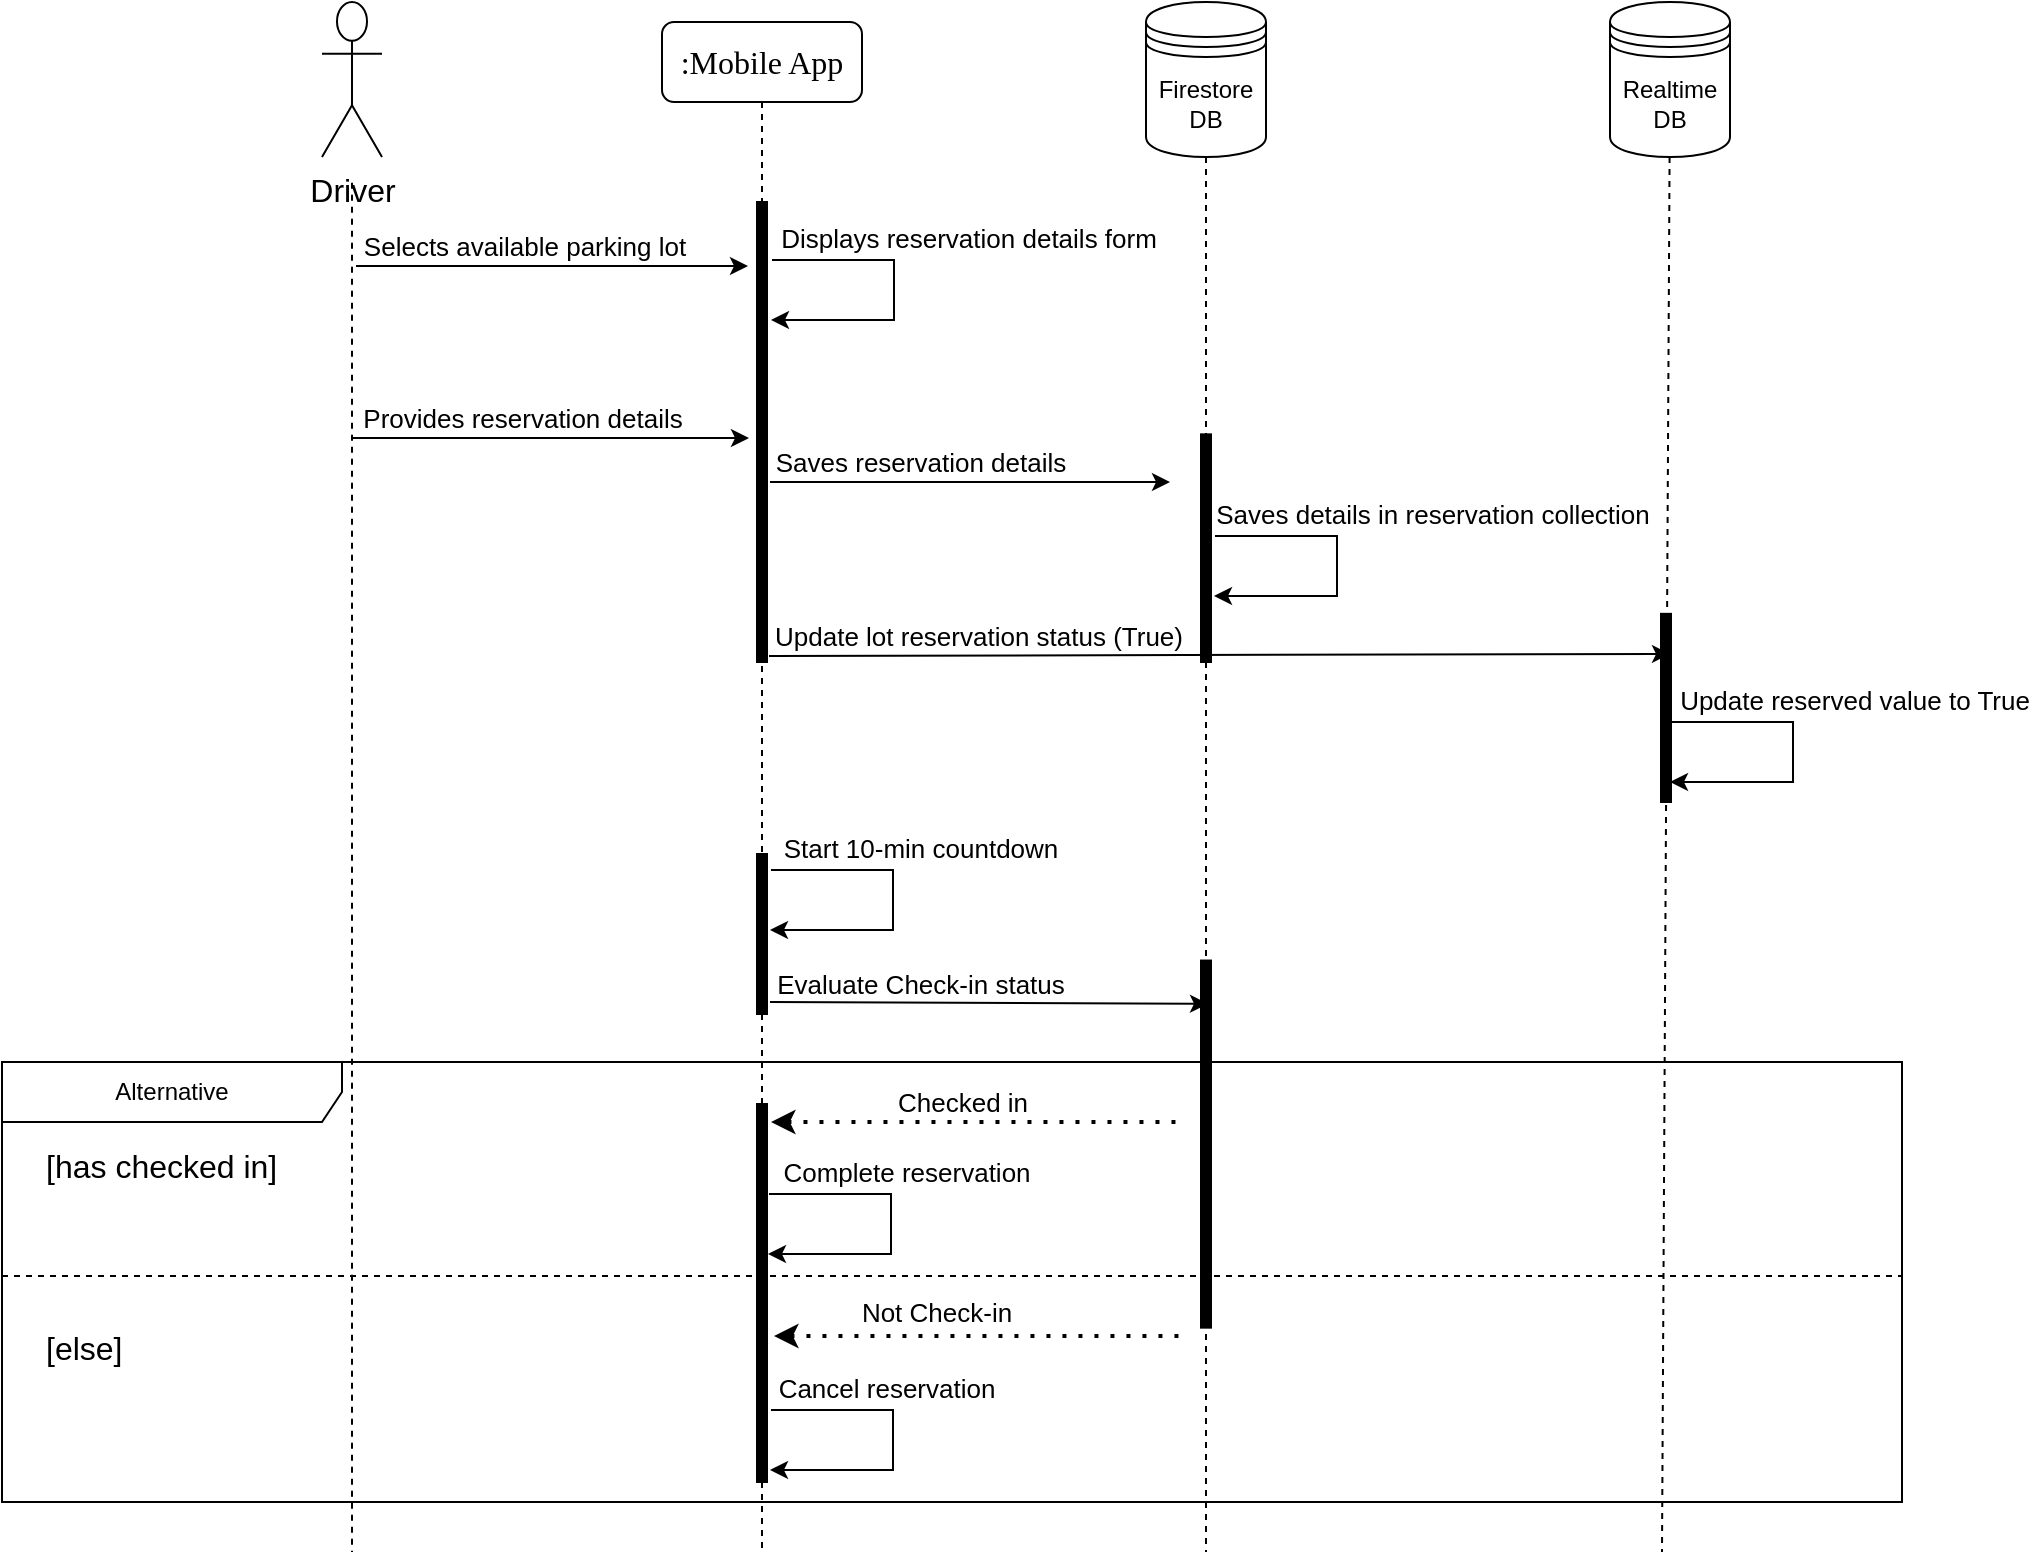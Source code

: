 <mxfile version="22.1.21" type="device" pages="3">
  <diagram name="reservation" id="13e1069c-82ec-6db2-03f1-153e76fe0fe0">
    <mxGraphModel dx="2049" dy="1243" grid="1" gridSize="10" guides="1" tooltips="1" connect="1" arrows="1" fold="1" page="1" pageScale="1" pageWidth="1100" pageHeight="850" background="none" math="0" shadow="0">
      <root>
        <mxCell id="0" />
        <mxCell id="1" parent="0" />
        <mxCell id="7baba1c4bc27f4b0-2" value=":Mobile App" style="shape=umlLifeline;perimeter=lifelinePerimeter;whiteSpace=wrap;html=1;container=1;collapsible=0;recursiveResize=0;outlineConnect=0;rounded=1;shadow=0;comic=0;labelBackgroundColor=none;strokeWidth=1;fontFamily=Verdana;fontSize=16;align=center;" parent="1" vertex="1">
          <mxGeometry x="350" y="70" width="100" height="765" as="geometry" />
        </mxCell>
        <mxCell id="3DzxjEVbjgTaiyy6Vgrp-12" value="" style="endArrow=classic;html=1;rounded=0;edgeStyle=orthogonalEdgeStyle;" parent="7baba1c4bc27f4b0-2" edge="1">
          <mxGeometry width="50" height="50" relative="1" as="geometry">
            <mxPoint x="55" y="119" as="sourcePoint" />
            <mxPoint x="54.5" y="149" as="targetPoint" />
            <Array as="points">
              <mxPoint x="116" y="119" />
              <mxPoint x="116" y="149" />
            </Array>
          </mxGeometry>
        </mxCell>
        <mxCell id="3DzxjEVbjgTaiyy6Vgrp-13" value="&lt;font style=&quot;font-size: 13px;&quot;&gt;Displays reservation details form&lt;/font&gt;" style="edgeLabel;html=1;align=center;verticalAlign=middle;resizable=0;points=[];" parent="3DzxjEVbjgTaiyy6Vgrp-12" vertex="1" connectable="0">
          <mxGeometry x="-0.144" y="2" relative="1" as="geometry">
            <mxPoint x="35" y="-16" as="offset" />
          </mxGeometry>
        </mxCell>
        <mxCell id="nTnt3aI6cuKWoRsAVzoH-3" value="" style="html=1;points=[];perimeter=orthogonalPerimeter;fillColor=strokeColor;" parent="7baba1c4bc27f4b0-2" vertex="1">
          <mxGeometry x="47.5" y="90" width="5" height="230" as="geometry" />
        </mxCell>
        <mxCell id="nTnt3aI6cuKWoRsAVzoH-8" value="" style="html=1;points=[];perimeter=orthogonalPerimeter;fillColor=strokeColor;" parent="7baba1c4bc27f4b0-2" vertex="1">
          <mxGeometry x="47.5" y="416" width="5" height="80" as="geometry" />
        </mxCell>
        <mxCell id="3DzxjEVbjgTaiyy6Vgrp-3" value="" style="group;fontSize=16;" parent="1" vertex="1" connectable="0">
          <mxGeometry x="592" y="60" width="60" height="775" as="geometry" />
        </mxCell>
        <mxCell id="3DzxjEVbjgTaiyy6Vgrp-2" style="rounded=0;orthogonalLoop=1;jettySize=auto;html=1;dashed=1;endArrow=none;endFill=0;" parent="3DzxjEVbjgTaiyy6Vgrp-3" source="nTnt3aI6cuKWoRsAVzoH-5" edge="1">
          <mxGeometry relative="1" as="geometry">
            <mxPoint x="30" y="775.0" as="targetPoint" />
          </mxGeometry>
        </mxCell>
        <mxCell id="3DzxjEVbjgTaiyy6Vgrp-1" value="Firestore&lt;br&gt;DB" style="shape=datastore;whiteSpace=wrap;html=1;" parent="3DzxjEVbjgTaiyy6Vgrp-3" vertex="1">
          <mxGeometry width="60" height="77.5" as="geometry" />
        </mxCell>
        <mxCell id="nTnt3aI6cuKWoRsAVzoH-5" value="" style="html=1;points=[];perimeter=orthogonalPerimeter;fillColor=strokeColor;" parent="3DzxjEVbjgTaiyy6Vgrp-3" vertex="1">
          <mxGeometry x="27.5" y="216.18" width="5" height="113.82" as="geometry" />
        </mxCell>
        <mxCell id="nTnt3aI6cuKWoRsAVzoH-7" value="" style="rounded=0;orthogonalLoop=1;jettySize=auto;html=1;dashed=1;endArrow=none;endFill=0;" parent="3DzxjEVbjgTaiyy6Vgrp-3" source="3DzxjEVbjgTaiyy6Vgrp-1" target="nTnt3aI6cuKWoRsAVzoH-5" edge="1">
          <mxGeometry relative="1" as="geometry">
            <mxPoint x="610" y="856.579" as="targetPoint" />
            <mxPoint x="610" y="159.079" as="sourcePoint" />
          </mxGeometry>
        </mxCell>
        <mxCell id="nTnt3aI6cuKWoRsAVzoH-9" value="" style="html=1;points=[];perimeter=orthogonalPerimeter;fillColor=strokeColor;" parent="3DzxjEVbjgTaiyy6Vgrp-3" vertex="1">
          <mxGeometry x="27.5" y="479.276" width="5" height="183.553" as="geometry" />
        </mxCell>
        <mxCell id="3DzxjEVbjgTaiyy6Vgrp-5" value="" style="group;fontSize=16;" parent="1" vertex="1" connectable="0">
          <mxGeometry x="820" y="60" width="60" height="775" as="geometry" />
        </mxCell>
        <mxCell id="3DzxjEVbjgTaiyy6Vgrp-6" style="rounded=0;orthogonalLoop=1;jettySize=auto;html=1;dashed=1;endArrow=none;endFill=0;" parent="3DzxjEVbjgTaiyy6Vgrp-5" source="3DzxjEVbjgTaiyy6Vgrp-7" edge="1">
          <mxGeometry relative="1" as="geometry">
            <mxPoint x="30" y="775.0" as="targetPoint" />
          </mxGeometry>
        </mxCell>
        <mxCell id="3DzxjEVbjgTaiyy6Vgrp-7" value="Realtime DB" style="shape=datastore;whiteSpace=wrap;html=1;" parent="3DzxjEVbjgTaiyy6Vgrp-5" vertex="1">
          <mxGeometry x="4" width="60" height="77.5" as="geometry" />
        </mxCell>
        <mxCell id="nTnt3aI6cuKWoRsAVzoH-4" value="" style="html=1;points=[];perimeter=orthogonalPerimeter;fillColor=strokeColor;" parent="3DzxjEVbjgTaiyy6Vgrp-5" vertex="1">
          <mxGeometry x="29.5" y="305.92" width="5" height="94.08" as="geometry" />
        </mxCell>
        <mxCell id="3DzxjEVbjgTaiyy6Vgrp-9" value="" style="endArrow=classic;html=1;rounded=0;" parent="1" edge="1">
          <mxGeometry width="50" height="50" relative="1" as="geometry">
            <mxPoint x="197" y="192" as="sourcePoint" />
            <mxPoint x="393" y="192" as="targetPoint" />
          </mxGeometry>
        </mxCell>
        <mxCell id="3DzxjEVbjgTaiyy6Vgrp-11" value="&lt;font style=&quot;font-size: 13px;&quot;&gt;Selects available parking lot&lt;/font&gt;" style="edgeLabel;html=1;align=center;verticalAlign=middle;resizable=0;points=[];" parent="3DzxjEVbjgTaiyy6Vgrp-9" vertex="1" connectable="0">
          <mxGeometry x="-0.144" y="2" relative="1" as="geometry">
            <mxPoint y="-8" as="offset" />
          </mxGeometry>
        </mxCell>
        <mxCell id="3DzxjEVbjgTaiyy6Vgrp-10" value="" style="group" parent="1" vertex="1" connectable="0">
          <mxGeometry x="180" y="60" width="88.5" height="775" as="geometry" />
        </mxCell>
        <mxCell id="zZ-RpKKdbyZ9l4zrmm4o-2" style="edgeStyle=orthogonalEdgeStyle;rounded=0;orthogonalLoop=1;jettySize=auto;html=1;dashed=1;endArrow=none;endFill=0;" parent="3DzxjEVbjgTaiyy6Vgrp-10" edge="1">
          <mxGeometry relative="1" as="geometry">
            <mxPoint x="15" y="775.0" as="targetPoint" />
            <mxPoint x="15" y="90.417" as="sourcePoint" />
          </mxGeometry>
        </mxCell>
        <mxCell id="zZ-RpKKdbyZ9l4zrmm4o-1" value="Driver" style="shape=umlActor;verticalLabelPosition=bottom;verticalAlign=top;html=1;outlineConnect=0;fontSize=16;" parent="3DzxjEVbjgTaiyy6Vgrp-10" vertex="1">
          <mxGeometry width="30" height="77.5" as="geometry" />
        </mxCell>
        <mxCell id="3DzxjEVbjgTaiyy6Vgrp-14" value="" style="endArrow=classic;html=1;rounded=0;" parent="1" edge="1">
          <mxGeometry width="50" height="50" relative="1" as="geometry">
            <mxPoint x="195" y="278" as="sourcePoint" />
            <mxPoint x="393.5" y="278" as="targetPoint" />
          </mxGeometry>
        </mxCell>
        <mxCell id="3DzxjEVbjgTaiyy6Vgrp-15" value="&lt;font style=&quot;font-size: 13px;&quot;&gt;Provides reservation details&lt;/font&gt;" style="edgeLabel;html=1;align=center;verticalAlign=middle;resizable=0;points=[];" parent="3DzxjEVbjgTaiyy6Vgrp-14" vertex="1" connectable="0">
          <mxGeometry x="-0.144" y="2" relative="1" as="geometry">
            <mxPoint y="-8" as="offset" />
          </mxGeometry>
        </mxCell>
        <mxCell id="3DzxjEVbjgTaiyy6Vgrp-16" value="" style="endArrow=classic;html=1;rounded=0;" parent="1" edge="1">
          <mxGeometry width="50" height="50" relative="1" as="geometry">
            <mxPoint x="404" y="300" as="sourcePoint" />
            <mxPoint x="604" y="300" as="targetPoint" />
          </mxGeometry>
        </mxCell>
        <mxCell id="3DzxjEVbjgTaiyy6Vgrp-17" value="&lt;font style=&quot;font-size: 13px;&quot;&gt;Saves reservation details&lt;/font&gt;" style="edgeLabel;html=1;align=center;verticalAlign=middle;resizable=0;points=[];" parent="3DzxjEVbjgTaiyy6Vgrp-16" vertex="1" connectable="0">
          <mxGeometry x="-0.144" y="2" relative="1" as="geometry">
            <mxPoint x="-11" y="-8" as="offset" />
          </mxGeometry>
        </mxCell>
        <mxCell id="3DzxjEVbjgTaiyy6Vgrp-18" value="" style="endArrow=classic;html=1;rounded=0;edgeStyle=orthogonalEdgeStyle;" parent="1" edge="1">
          <mxGeometry width="50" height="50" relative="1" as="geometry">
            <mxPoint x="626.5" y="327" as="sourcePoint" />
            <mxPoint x="626" y="357" as="targetPoint" />
            <Array as="points">
              <mxPoint x="687.5" y="327" />
              <mxPoint x="687.5" y="357" />
            </Array>
          </mxGeometry>
        </mxCell>
        <mxCell id="3DzxjEVbjgTaiyy6Vgrp-19" value="&lt;font style=&quot;font-size: 13px;&quot;&gt;Saves details in reservation collection&lt;/font&gt;" style="edgeLabel;html=1;align=center;verticalAlign=middle;resizable=0;points=[];" parent="3DzxjEVbjgTaiyy6Vgrp-18" vertex="1" connectable="0">
          <mxGeometry x="-0.144" y="2" relative="1" as="geometry">
            <mxPoint x="45" y="-16" as="offset" />
          </mxGeometry>
        </mxCell>
        <mxCell id="AdVV10On22PWZAZSIk9t-1" value="Alternative" style="shape=umlFrame;whiteSpace=wrap;html=1;pointerEvents=0;recursiveResize=0;container=1;collapsible=0;width=170;" parent="1" vertex="1">
          <mxGeometry x="20" y="590" width="950" height="220" as="geometry" />
        </mxCell>
        <mxCell id="AdVV10On22PWZAZSIk9t-2" value="&lt;font style=&quot;font-size: 16px;&quot;&gt;[has checked in]&lt;/font&gt;" style="text;html=1;" parent="AdVV10On22PWZAZSIk9t-1" vertex="1">
          <mxGeometry width="130" height="40" relative="1" as="geometry">
            <mxPoint x="20" y="36" as="offset" />
          </mxGeometry>
        </mxCell>
        <mxCell id="AdVV10On22PWZAZSIk9t-3" value="&lt;font style=&quot;font-size: 16px;&quot;&gt;[else]&lt;/font&gt;" style="line;strokeWidth=1;dashed=1;labelPosition=center;verticalLabelPosition=bottom;align=left;verticalAlign=top;spacingLeft=20;spacingTop=15;html=1;whiteSpace=wrap;" parent="AdVV10On22PWZAZSIk9t-1" vertex="1">
          <mxGeometry y="102" width="950" height="10" as="geometry" />
        </mxCell>
        <mxCell id="AdVV10On22PWZAZSIk9t-17" value="" style="endArrow=none;dashed=1;html=1;dashPattern=1 3;strokeWidth=2;rounded=0;endFill=0;startArrow=classic;startFill=1;" parent="AdVV10On22PWZAZSIk9t-1" edge="1">
          <mxGeometry width="50" height="50" relative="1" as="geometry">
            <mxPoint x="386" y="137" as="sourcePoint" />
            <mxPoint x="590" y="137" as="targetPoint" />
          </mxGeometry>
        </mxCell>
        <mxCell id="AdVV10On22PWZAZSIk9t-18" value="&lt;font style=&quot;font-size: 13px;&quot;&gt;Not Check-in&lt;/font&gt;" style="edgeLabel;html=1;align=center;verticalAlign=middle;resizable=0;points=[];" parent="AdVV10On22PWZAZSIk9t-17" vertex="1" connectable="0">
          <mxGeometry x="-0.207" y="4" relative="1" as="geometry">
            <mxPoint y="-8" as="offset" />
          </mxGeometry>
        </mxCell>
        <mxCell id="AdVV10On22PWZAZSIk9t-19" value="" style="endArrow=classic;html=1;rounded=0;edgeStyle=orthogonalEdgeStyle;" parent="AdVV10On22PWZAZSIk9t-1" edge="1">
          <mxGeometry width="50" height="50" relative="1" as="geometry">
            <mxPoint x="383.5" y="66" as="sourcePoint" />
            <mxPoint x="383" y="96" as="targetPoint" />
            <Array as="points">
              <mxPoint x="444.5" y="66" />
              <mxPoint x="444.5" y="96" />
            </Array>
          </mxGeometry>
        </mxCell>
        <mxCell id="AdVV10On22PWZAZSIk9t-20" value="&lt;font style=&quot;font-size: 13px;&quot;&gt;Complete reservation&lt;/font&gt;" style="edgeLabel;html=1;align=center;verticalAlign=middle;resizable=0;points=[];" parent="AdVV10On22PWZAZSIk9t-19" vertex="1" connectable="0">
          <mxGeometry x="-0.144" y="2" relative="1" as="geometry">
            <mxPoint x="5" y="-16" as="offset" />
          </mxGeometry>
        </mxCell>
        <mxCell id="AdVV10On22PWZAZSIk9t-21" value="" style="endArrow=classic;html=1;rounded=0;edgeStyle=orthogonalEdgeStyle;" parent="AdVV10On22PWZAZSIk9t-1" edge="1">
          <mxGeometry width="50" height="50" relative="1" as="geometry">
            <mxPoint x="384.5" y="174" as="sourcePoint" />
            <mxPoint x="384" y="204" as="targetPoint" />
            <Array as="points">
              <mxPoint x="445.5" y="174" />
              <mxPoint x="445.5" y="204" />
            </Array>
          </mxGeometry>
        </mxCell>
        <mxCell id="AdVV10On22PWZAZSIk9t-22" value="&lt;font style=&quot;font-size: 13px;&quot;&gt;Cancel reservation&lt;/font&gt;" style="edgeLabel;html=1;align=center;verticalAlign=middle;resizable=0;points=[];" parent="AdVV10On22PWZAZSIk9t-21" vertex="1" connectable="0">
          <mxGeometry x="-0.144" y="2" relative="1" as="geometry">
            <mxPoint x="-6" y="-16" as="offset" />
          </mxGeometry>
        </mxCell>
        <mxCell id="AdVV10On22PWZAZSIk9t-8" value="" style="endArrow=classic;html=1;rounded=0;entryX=0.9;entryY=0.213;entryDx=0;entryDy=0;entryPerimeter=0;" parent="1" edge="1" target="nTnt3aI6cuKWoRsAVzoH-4">
          <mxGeometry width="50" height="50" relative="1" as="geometry">
            <mxPoint x="403.5" y="387" as="sourcePoint" />
            <mxPoint x="824" y="387" as="targetPoint" />
          </mxGeometry>
        </mxCell>
        <mxCell id="AdVV10On22PWZAZSIk9t-9" value="&lt;font style=&quot;font-size: 13px;&quot;&gt;Update lot reservation status (True)&lt;/font&gt;" style="edgeLabel;html=1;align=center;verticalAlign=middle;resizable=0;points=[];" parent="AdVV10On22PWZAZSIk9t-8" vertex="1" connectable="0">
          <mxGeometry x="-0.144" y="2" relative="1" as="geometry">
            <mxPoint x="-89" y="-8" as="offset" />
          </mxGeometry>
        </mxCell>
        <mxCell id="AdVV10On22PWZAZSIk9t-10" value="" style="endArrow=classic;html=1;rounded=0;edgeStyle=orthogonalEdgeStyle;" parent="1" edge="1">
          <mxGeometry width="50" height="50" relative="1" as="geometry">
            <mxPoint x="854.5" y="420" as="sourcePoint" />
            <mxPoint x="854" y="450" as="targetPoint" />
            <Array as="points">
              <mxPoint x="915.5" y="420" />
              <mxPoint x="915.5" y="450" />
            </Array>
          </mxGeometry>
        </mxCell>
        <mxCell id="AdVV10On22PWZAZSIk9t-11" value="&lt;font style=&quot;font-size: 13px;&quot;&gt;Update reserved value to True&lt;/font&gt;" style="edgeLabel;html=1;align=center;verticalAlign=middle;resizable=0;points=[];" parent="AdVV10On22PWZAZSIk9t-10" vertex="1" connectable="0">
          <mxGeometry x="-0.144" y="2" relative="1" as="geometry">
            <mxPoint x="28" y="-16" as="offset" />
          </mxGeometry>
        </mxCell>
        <mxCell id="AdVV10On22PWZAZSIk9t-12" value="" style="endArrow=classic;html=1;rounded=0;edgeStyle=orthogonalEdgeStyle;" parent="1" edge="1">
          <mxGeometry width="50" height="50" relative="1" as="geometry">
            <mxPoint x="404.5" y="494" as="sourcePoint" />
            <mxPoint x="404" y="524" as="targetPoint" />
            <Array as="points">
              <mxPoint x="465.5" y="494" />
              <mxPoint x="465.5" y="524" />
            </Array>
          </mxGeometry>
        </mxCell>
        <mxCell id="AdVV10On22PWZAZSIk9t-13" value="&lt;font style=&quot;font-size: 13px;&quot;&gt;Start 10-min countdown&lt;/font&gt;" style="edgeLabel;html=1;align=center;verticalAlign=middle;resizable=0;points=[];" parent="AdVV10On22PWZAZSIk9t-12" vertex="1" connectable="0">
          <mxGeometry x="-0.144" y="2" relative="1" as="geometry">
            <mxPoint x="11" y="-16" as="offset" />
          </mxGeometry>
        </mxCell>
        <mxCell id="AdVV10On22PWZAZSIk9t-4" value="" style="endArrow=classic;html=1;rounded=0;entryX=0.7;entryY=0.118;entryDx=0;entryDy=0;entryPerimeter=0;" parent="1" edge="1" target="nTnt3aI6cuKWoRsAVzoH-9">
          <mxGeometry width="50" height="50" relative="1" as="geometry">
            <mxPoint x="404" y="560" as="sourcePoint" />
            <mxPoint x="604" y="560" as="targetPoint" />
          </mxGeometry>
        </mxCell>
        <mxCell id="AdVV10On22PWZAZSIk9t-5" value="&lt;font style=&quot;font-size: 13px;&quot;&gt;Evaluate Check-in status&lt;/font&gt;" style="edgeLabel;html=1;align=center;verticalAlign=middle;resizable=0;points=[];" parent="AdVV10On22PWZAZSIk9t-4" vertex="1" connectable="0">
          <mxGeometry x="-0.144" y="2" relative="1" as="geometry">
            <mxPoint x="-19" y="-8" as="offset" />
          </mxGeometry>
        </mxCell>
        <mxCell id="AdVV10On22PWZAZSIk9t-15" value="" style="endArrow=none;dashed=1;html=1;dashPattern=1 3;strokeWidth=2;rounded=0;endFill=0;startArrow=classic;startFill=1;" parent="1" edge="1">
          <mxGeometry width="50" height="50" relative="1" as="geometry">
            <mxPoint x="404.5" y="620" as="sourcePoint" />
            <mxPoint x="612" y="620" as="targetPoint" />
          </mxGeometry>
        </mxCell>
        <mxCell id="nTnt3aI6cuKWoRsAVzoH-14" value="&lt;font style=&quot;font-size: 13px;&quot;&gt;Checked in&lt;/font&gt;" style="edgeLabel;html=1;align=center;verticalAlign=middle;resizable=0;points=[];" parent="AdVV10On22PWZAZSIk9t-15" vertex="1" connectable="0">
          <mxGeometry x="-0.089" y="-1" relative="1" as="geometry">
            <mxPoint x="1" y="-11" as="offset" />
          </mxGeometry>
        </mxCell>
        <mxCell id="nTnt3aI6cuKWoRsAVzoH-10" value="" style="html=1;points=[];perimeter=orthogonalPerimeter;fillColor=strokeColor;" parent="1" vertex="1">
          <mxGeometry x="397.5" y="611" width="5" height="189" as="geometry" />
        </mxCell>
      </root>
    </mxGraphModel>
  </diagram>
  <diagram id="Dh5uvIn2nZADDjmxSdVP" name="Check-In">
    <mxGraphModel dx="1195" dy="725" grid="1" gridSize="10" guides="1" tooltips="1" connect="1" arrows="1" fold="1" page="1" pageScale="1" pageWidth="1400" pageHeight="850" math="0" shadow="0">
      <root>
        <mxCell id="0" />
        <mxCell id="1" parent="0" />
        <mxCell id="8nyfAU6Upmeo6oHAn5fQ-1" value=":Gate Automation Ssystm" style="shape=umlLifeline;perimeter=lifelinePerimeter;whiteSpace=wrap;html=1;container=1;collapsible=0;recursiveResize=0;outlineConnect=0;rounded=1;shadow=0;comic=0;labelBackgroundColor=none;strokeWidth=1;fontFamily=Verdana;fontSize=16;align=center;" parent="1" vertex="1">
          <mxGeometry x="410" y="86" width="158.5" height="1021" as="geometry" />
        </mxCell>
        <mxCell id="UYSNkYlZvqgDir8-bVNn-1" value="" style="endArrow=classic;html=1;rounded=0;" parent="8nyfAU6Upmeo6oHAn5fQ-1" edge="1">
          <mxGeometry width="50" height="50" relative="1" as="geometry">
            <mxPoint x="-132" y="129" as="sourcePoint" />
            <mxPoint x="71.5" y="129" as="targetPoint" />
          </mxGeometry>
        </mxCell>
        <mxCell id="UYSNkYlZvqgDir8-bVNn-2" value="&lt;font style=&quot;font-size: 13px;&quot;&gt;Drives towards entry gate&lt;/font&gt;" style="edgeLabel;html=1;align=center;verticalAlign=middle;resizable=0;points=[];" parent="UYSNkYlZvqgDir8-bVNn-1" vertex="1" connectable="0">
          <mxGeometry x="-0.144" y="2" relative="1" as="geometry">
            <mxPoint x="-8" y="-8" as="offset" />
          </mxGeometry>
        </mxCell>
        <mxCell id="EbuuWVHnbNWB9Fxqo0VJ-26" value="" style="endArrow=classic;html=1;rounded=0;edgeStyle=orthogonalEdgeStyle;" parent="8nyfAU6Upmeo6oHAn5fQ-1" edge="1">
          <mxGeometry width="50" height="50" relative="1" as="geometry">
            <mxPoint x="85" y="747" as="sourcePoint" />
            <mxPoint x="85" y="760" as="targetPoint" />
            <Array as="points">
              <mxPoint x="146" y="747" />
              <mxPoint x="146" y="760" />
              <mxPoint x="85" y="760" />
            </Array>
          </mxGeometry>
        </mxCell>
        <mxCell id="EbuuWVHnbNWB9Fxqo0VJ-27" value="&lt;font style=&quot;font-size: 13px;&quot;&gt;Wait for 10 seconds&lt;/font&gt;" style="edgeLabel;html=1;align=center;verticalAlign=middle;resizable=0;points=[];" parent="EbuuWVHnbNWB9Fxqo0VJ-26" vertex="1" connectable="0">
          <mxGeometry x="-0.144" y="2" relative="1" as="geometry">
            <mxPoint x="5" y="-10" as="offset" />
          </mxGeometry>
        </mxCell>
        <mxCell id="-nMiVRn6f_gNVs_UIxL8-2" value="" style="endArrow=classic;html=1;rounded=0;edgeStyle=orthogonalEdgeStyle;" edge="1" parent="8nyfAU6Upmeo6oHAn5fQ-1">
          <mxGeometry width="50" height="50" relative="1" as="geometry">
            <mxPoint x="85" y="803" as="sourcePoint" />
            <mxPoint x="85" y="816" as="targetPoint" />
            <Array as="points">
              <mxPoint x="146" y="803" />
              <mxPoint x="146" y="816" />
              <mxPoint x="85" y="816" />
            </Array>
          </mxGeometry>
        </mxCell>
        <mxCell id="-nMiVRn6f_gNVs_UIxL8-3" value="&lt;font style=&quot;font-size: 13px;&quot;&gt;Checks if vehicle has passed the gate&lt;/font&gt;" style="edgeLabel;html=1;align=center;verticalAlign=middle;resizable=0;points=[];" vertex="1" connectable="0" parent="-nMiVRn6f_gNVs_UIxL8-2">
          <mxGeometry x="-0.144" y="2" relative="1" as="geometry">
            <mxPoint x="54" y="-10" as="offset" />
          </mxGeometry>
        </mxCell>
        <mxCell id="-nMiVRn6f_gNVs_UIxL8-8" value="" style="endArrow=classic;html=1;rounded=0;edgeStyle=orthogonalEdgeStyle;" edge="1" parent="8nyfAU6Upmeo6oHAn5fQ-1">
          <mxGeometry width="50" height="50" relative="1" as="geometry">
            <mxPoint x="86" y="168" as="sourcePoint" />
            <mxPoint x="86" y="181" as="targetPoint" />
            <Array as="points">
              <mxPoint x="147" y="168" />
              <mxPoint x="147" y="181" />
              <mxPoint x="86" y="181" />
            </Array>
          </mxGeometry>
        </mxCell>
        <mxCell id="-nMiVRn6f_gNVs_UIxL8-9" value="&lt;font style=&quot;font-size: 13px;&quot;&gt;Capture vehicle image&lt;/font&gt;" style="edgeLabel;html=1;align=center;verticalAlign=middle;resizable=0;points=[];" vertex="1" connectable="0" parent="-nMiVRn6f_gNVs_UIxL8-8">
          <mxGeometry x="-0.144" y="2" relative="1" as="geometry">
            <mxPoint x="9" y="-10" as="offset" />
          </mxGeometry>
        </mxCell>
        <mxCell id="-nMiVRn6f_gNVs_UIxL8-10" value="" style="endArrow=classic;html=1;rounded=0;edgeStyle=orthogonalEdgeStyle;" edge="1" parent="8nyfAU6Upmeo6oHAn5fQ-1">
          <mxGeometry width="50" height="50" relative="1" as="geometry">
            <mxPoint x="85" y="228" as="sourcePoint" />
            <mxPoint x="85" y="241" as="targetPoint" />
            <Array as="points">
              <mxPoint x="146" y="228" />
              <mxPoint x="146" y="241" />
              <mxPoint x="85" y="241" />
            </Array>
          </mxGeometry>
        </mxCell>
        <mxCell id="-nMiVRn6f_gNVs_UIxL8-11" value="&lt;font style=&quot;font-size: 13px;&quot;&gt;Extract plate number from Image&lt;/font&gt;" style="edgeLabel;html=1;align=center;verticalAlign=middle;resizable=0;points=[];" vertex="1" connectable="0" parent="-nMiVRn6f_gNVs_UIxL8-10">
          <mxGeometry x="-0.144" y="2" relative="1" as="geometry">
            <mxPoint x="39" y="-10" as="offset" />
          </mxGeometry>
        </mxCell>
        <mxCell id="-nMiVRn6f_gNVs_UIxL8-15" value="" style="endArrow=classic;html=1;rounded=0;edgeStyle=orthogonalEdgeStyle;" edge="1" parent="8nyfAU6Upmeo6oHAn5fQ-1">
          <mxGeometry width="50" height="50" relative="1" as="geometry">
            <mxPoint x="86" y="960" as="sourcePoint" />
            <mxPoint x="86" y="973" as="targetPoint" />
            <Array as="points">
              <mxPoint x="147" y="960" />
              <mxPoint x="147" y="973" />
              <mxPoint x="86" y="973" />
            </Array>
          </mxGeometry>
        </mxCell>
        <mxCell id="-nMiVRn6f_gNVs_UIxL8-16" value="&lt;font style=&quot;font-size: 13px;&quot;&gt;Continures to keep gate open&lt;/font&gt;" style="edgeLabel;html=1;align=center;verticalAlign=middle;resizable=0;points=[];" vertex="1" connectable="0" parent="-nMiVRn6f_gNVs_UIxL8-15">
          <mxGeometry x="-0.144" y="2" relative="1" as="geometry">
            <mxPoint x="28" y="-10" as="offset" />
          </mxGeometry>
        </mxCell>
        <mxCell id="8nyfAU6Upmeo6oHAn5fQ-6" value="" style="group;fontSize=16;" parent="1" vertex="1" connectable="0">
          <mxGeometry x="730" y="89" width="80" height="1041" as="geometry" />
        </mxCell>
        <mxCell id="8nyfAU6Upmeo6oHAn5fQ-8" value="&lt;font style=&quot;font-size: 16px;&quot;&gt;Firestore DB&lt;/font&gt;" style="shape=datastore;whiteSpace=wrap;html=1;" parent="8nyfAU6Upmeo6oHAn5fQ-6" vertex="1">
          <mxGeometry width="80" height="104.1" as="geometry" />
        </mxCell>
        <mxCell id="8nyfAU6Upmeo6oHAn5fQ-10" value="" style="rounded=0;orthogonalLoop=1;jettySize=auto;html=1;dashed=1;endArrow=none;endFill=0;" parent="8nyfAU6Upmeo6oHAn5fQ-6" source="8nyfAU6Upmeo6oHAn5fQ-8" edge="1">
          <mxGeometry relative="1" as="geometry">
            <mxPoint x="30" y="1041.0" as="targetPoint" />
            <mxPoint x="610" y="213.679" as="sourcePoint" />
          </mxGeometry>
        </mxCell>
        <mxCell id="77KqTV8s80MCxRIhaw2m-3" value="" style="endArrow=classic;html=1;rounded=0;" parent="8nyfAU6Upmeo6oHAn5fQ-6" edge="1">
          <mxGeometry width="50" height="50" relative="1" as="geometry">
            <mxPoint x="-233" y="387" as="sourcePoint" />
            <mxPoint x="27" y="386.787" as="targetPoint" />
          </mxGeometry>
        </mxCell>
        <mxCell id="77KqTV8s80MCxRIhaw2m-4" value="&lt;font style=&quot;font-size: 13px;&quot;&gt;check for active reservation&lt;/font&gt;" style="edgeLabel;html=1;align=center;verticalAlign=middle;resizable=0;points=[];" parent="77KqTV8s80MCxRIhaw2m-3" vertex="1" connectable="0">
          <mxGeometry x="-0.144" y="2" relative="1" as="geometry">
            <mxPoint x="-27" y="-8" as="offset" />
          </mxGeometry>
        </mxCell>
        <mxCell id="MAJVGx7YCSEghYwyg5Dt-10" value="" style="endArrow=classic;html=1;rounded=0;" parent="8nyfAU6Upmeo6oHAn5fQ-6" edge="1">
          <mxGeometry width="50" height="50" relative="1" as="geometry">
            <mxPoint x="-234" y="358" as="sourcePoint" />
            <mxPoint x="28" y="358" as="targetPoint" />
          </mxGeometry>
        </mxCell>
        <mxCell id="MAJVGx7YCSEghYwyg5Dt-11" value="&lt;font style=&quot;font-size: 13px;&quot;&gt;Update reservation with chckin date &amp;amp; time)&lt;/font&gt;" style="edgeLabel;html=1;align=center;verticalAlign=middle;resizable=0;points=[];" parent="MAJVGx7YCSEghYwyg5Dt-10" vertex="1" connectable="0">
          <mxGeometry x="-0.144" y="2" relative="1" as="geometry">
            <mxPoint x="15" y="-8" as="offset" />
          </mxGeometry>
        </mxCell>
        <mxCell id="8nyfAU6Upmeo6oHAn5fQ-12" value="" style="group;fontSize=16;" parent="1" vertex="1" connectable="0">
          <mxGeometry x="920" y="80" width="72" height="1041" as="geometry" />
        </mxCell>
        <mxCell id="8nyfAU6Upmeo6oHAn5fQ-13" style="rounded=0;orthogonalLoop=1;jettySize=auto;html=1;dashed=1;endArrow=none;endFill=0;" parent="8nyfAU6Upmeo6oHAn5fQ-12" source="8nyfAU6Upmeo6oHAn5fQ-14" edge="1">
          <mxGeometry relative="1" as="geometry">
            <mxPoint x="30" y="1041.0" as="targetPoint" />
          </mxGeometry>
        </mxCell>
        <mxCell id="8nyfAU6Upmeo6oHAn5fQ-14" value="&lt;font style=&quot;font-size: 16px;&quot;&gt;Realtime DB&lt;/font&gt;" style="shape=datastore;whiteSpace=wrap;html=1;" parent="8nyfAU6Upmeo6oHAn5fQ-12" vertex="1">
          <mxGeometry x="-10" width="80" height="104.1" as="geometry" />
        </mxCell>
        <mxCell id="-nMiVRn6f_gNVs_UIxL8-4" value="" style="endArrow=classic;html=1;rounded=0;edgeStyle=orthogonalEdgeStyle;" edge="1" parent="8nyfAU6Upmeo6oHAn5fQ-12">
          <mxGeometry width="50" height="50" relative="1" as="geometry">
            <mxPoint x="37" y="654" as="sourcePoint" />
            <mxPoint x="37" y="667" as="targetPoint" />
            <Array as="points">
              <mxPoint x="98" y="654" />
              <mxPoint x="98" y="667" />
              <mxPoint x="37" y="667" />
            </Array>
          </mxGeometry>
        </mxCell>
        <mxCell id="-nMiVRn6f_gNVs_UIxL8-5" value="&lt;font style=&quot;font-size: 13px;&quot;&gt;update gate_status&lt;/font&gt;" style="edgeLabel;html=1;align=center;verticalAlign=middle;resizable=0;points=[];" vertex="1" connectable="0" parent="-nMiVRn6f_gNVs_UIxL8-4">
          <mxGeometry x="-0.144" y="2" relative="1" as="geometry">
            <mxPoint y="-10" as="offset" />
          </mxGeometry>
        </mxCell>
        <mxCell id="8nyfAU6Upmeo6oHAn5fQ-18" value="" style="group" parent="1" vertex="1" connectable="0">
          <mxGeometry x="260" y="56" width="88.5" height="1041" as="geometry" />
        </mxCell>
        <mxCell id="8nyfAU6Upmeo6oHAn5fQ-19" style="edgeStyle=orthogonalEdgeStyle;rounded=0;orthogonalLoop=1;jettySize=auto;html=1;dashed=1;endArrow=none;endFill=0;" parent="8nyfAU6Upmeo6oHAn5fQ-18" edge="1">
          <mxGeometry relative="1" as="geometry">
            <mxPoint x="15" y="1041" as="targetPoint" />
            <mxPoint x="15" y="136.974" as="sourcePoint" />
          </mxGeometry>
        </mxCell>
        <mxCell id="8nyfAU6Upmeo6oHAn5fQ-20" value="Driver / Vehicle" style="shape=umlActor;verticalLabelPosition=bottom;verticalAlign=top;html=1;outlineConnect=0;fontSize=16;" parent="8nyfAU6Upmeo6oHAn5fQ-18" vertex="1">
          <mxGeometry y="30" width="30" height="74.1" as="geometry" />
        </mxCell>
        <mxCell id="77KqTV8s80MCxRIhaw2m-6" value="" style="endArrow=classic;html=1;rounded=0;dashed=1;" parent="1" edge="1">
          <mxGeometry width="50" height="50" relative="1" as="geometry">
            <mxPoint x="760" y="412" as="sourcePoint" />
            <mxPoint x="495.5" y="412" as="targetPoint" />
          </mxGeometry>
        </mxCell>
        <mxCell id="77KqTV8s80MCxRIhaw2m-7" value="&lt;font style=&quot;font-size: 13px;&quot;&gt;Reservation details&lt;/font&gt;" style="edgeLabel;html=1;align=center;verticalAlign=middle;resizable=0;points=[];" parent="77KqTV8s80MCxRIhaw2m-6" vertex="1" connectable="0">
          <mxGeometry x="0.045" y="2" relative="1" as="geometry">
            <mxPoint y="-11" as="offset" />
          </mxGeometry>
        </mxCell>
        <mxCell id="MAJVGx7YCSEghYwyg5Dt-1" value="Alternative" style="shape=umlFrame;whiteSpace=wrap;html=1;pointerEvents=0;recursiveResize=0;container=1;collapsible=0;width=170;" parent="1" vertex="1">
          <mxGeometry x="90" y="388" width="1120" height="282" as="geometry" />
        </mxCell>
        <mxCell id="MAJVGx7YCSEghYwyg5Dt-2" value="&lt;font style=&quot;font-size: 16px;&quot;&gt;if reservation found]&lt;/font&gt;" style="text;html=1;" parent="MAJVGx7YCSEghYwyg5Dt-1" vertex="1">
          <mxGeometry width="130" height="40" relative="1" as="geometry">
            <mxPoint x="20" y="36" as="offset" />
          </mxGeometry>
        </mxCell>
        <mxCell id="MAJVGx7YCSEghYwyg5Dt-3" value="[&lt;font style=&quot;font-size: 16px;&quot;&gt;else&lt;/font&gt;]" style="line;strokeWidth=1;dashed=1;labelPosition=center;verticalLabelPosition=bottom;align=left;verticalAlign=top;spacingLeft=20;spacingTop=15;html=1;whiteSpace=wrap;" parent="MAJVGx7YCSEghYwyg5Dt-1" vertex="1">
          <mxGeometry y="143" width="1120" height="10" as="geometry" />
        </mxCell>
        <mxCell id="EbuuWVHnbNWB9Fxqo0VJ-8" value="" style="endArrow=classic;html=1;rounded=0;dashed=1;" parent="MAJVGx7YCSEghYwyg5Dt-1" edge="1">
          <mxGeometry width="50" height="50" relative="1" as="geometry">
            <mxPoint x="1068" y="408" as="sourcePoint" />
            <mxPoint x="404.5" y="408" as="targetPoint" />
          </mxGeometry>
        </mxCell>
        <mxCell id="EbuuWVHnbNWB9Fxqo0VJ-9" value="&lt;font style=&quot;font-size: 13px;&quot;&gt;Gate opens&lt;/font&gt;" style="edgeLabel;html=1;align=center;verticalAlign=middle;resizable=0;points=[];" parent="EbuuWVHnbNWB9Fxqo0VJ-8" vertex="1" connectable="0">
          <mxGeometry x="0.045" y="2" relative="1" as="geometry">
            <mxPoint x="-273" y="-11" as="offset" />
          </mxGeometry>
        </mxCell>
        <mxCell id="EbuuWVHnbNWB9Fxqo0VJ-10" value="" style="endArrow=classic;html=1;rounded=0;" parent="MAJVGx7YCSEghYwyg5Dt-1" edge="1">
          <mxGeometry width="50" height="50" relative="1" as="geometry">
            <mxPoint x="405.5" y="310" as="sourcePoint" />
            <mxPoint x="850" y="312" as="targetPoint" />
          </mxGeometry>
        </mxCell>
        <mxCell id="EbuuWVHnbNWB9Fxqo0VJ-23" value="&lt;font style=&quot;font-size: 13px;&quot;&gt;Update gate_status (true)&lt;/font&gt;" style="edgeLabel;html=1;align=center;verticalAlign=middle;resizable=0;points=[];" parent="EbuuWVHnbNWB9Fxqo0VJ-10" vertex="1" connectable="0">
          <mxGeometry x="-0.676" relative="1" as="geometry">
            <mxPoint x="8" y="-11" as="offset" />
          </mxGeometry>
        </mxCell>
        <mxCell id="EbuuWVHnbNWB9Fxqo0VJ-17" value="" style="endArrow=classic;html=1;rounded=0;dashed=1;" parent="MAJVGx7YCSEghYwyg5Dt-1" edge="1">
          <mxGeometry width="50" height="50" relative="1" as="geometry">
            <mxPoint x="669" y="174" as="sourcePoint" />
            <mxPoint x="409" y="174" as="targetPoint" />
          </mxGeometry>
        </mxCell>
        <mxCell id="EbuuWVHnbNWB9Fxqo0VJ-18" value="&lt;font style=&quot;font-size: 13px;&quot;&gt;Null reservation details&lt;/font&gt;" style="edgeLabel;html=1;align=center;verticalAlign=middle;resizable=0;points=[];" parent="EbuuWVHnbNWB9Fxqo0VJ-17" vertex="1" connectable="0">
          <mxGeometry x="0.045" y="2" relative="1" as="geometry">
            <mxPoint x="-34" y="-11" as="offset" />
          </mxGeometry>
        </mxCell>
        <mxCell id="EbuuWVHnbNWB9Fxqo0VJ-19" value="" style="endArrow=classic;html=1;rounded=0;entryX=0.781;entryY=1.175;entryDx=0;entryDy=0;entryPerimeter=0;" parent="MAJVGx7YCSEghYwyg5Dt-1" edge="1" target="-nMiVRn6f_gNVs_UIxL8-18">
          <mxGeometry width="50" height="50" relative="1" as="geometry">
            <mxPoint x="406" y="212" as="sourcePoint" />
            <mxPoint x="666" y="212" as="targetPoint" />
          </mxGeometry>
        </mxCell>
        <mxCell id="EbuuWVHnbNWB9Fxqo0VJ-20" value="&lt;font style=&quot;font-size: 13px;&quot;&gt;Creates reservation for gurest user&lt;/font&gt;" style="edgeLabel;html=1;align=center;verticalAlign=middle;resizable=0;points=[];" parent="EbuuWVHnbNWB9Fxqo0VJ-19" vertex="1" connectable="0">
          <mxGeometry x="-0.144" y="2" relative="1" as="geometry">
            <mxPoint x="2" y="-8" as="offset" />
          </mxGeometry>
        </mxCell>
        <mxCell id="-nMiVRn6f_gNVs_UIxL8-6" value="" style="endArrow=classic;html=1;rounded=0;edgeStyle=orthogonalEdgeStyle;" edge="1" parent="MAJVGx7YCSEghYwyg5Dt-1">
          <mxGeometry width="50" height="50" relative="1" as="geometry">
            <mxPoint x="683" y="122" as="sourcePoint" />
            <mxPoint x="683" y="135" as="targetPoint" />
            <Array as="points">
              <mxPoint x="744" y="122" />
              <mxPoint x="744" y="135" />
              <mxPoint x="683" y="135" />
            </Array>
          </mxGeometry>
        </mxCell>
        <mxCell id="-nMiVRn6f_gNVs_UIxL8-7" value="&lt;font style=&quot;font-size: 13px;&quot;&gt;update reservation&lt;br&gt;document&lt;/font&gt;" style="edgeLabel;html=1;align=left;verticalAlign=middle;resizable=0;points=[];" vertex="1" connectable="0" parent="-nMiVRn6f_gNVs_UIxL8-6">
          <mxGeometry x="-0.144" y="2" relative="1" as="geometry">
            <mxPoint x="-54" y="-17" as="offset" />
          </mxGeometry>
        </mxCell>
        <mxCell id="-nMiVRn6f_gNVs_UIxL8-12" value="" style="endArrow=classic;html=1;rounded=0;edgeStyle=orthogonalEdgeStyle;" edge="1" parent="MAJVGx7YCSEghYwyg5Dt-1">
          <mxGeometry width="50" height="50" relative="1" as="geometry">
            <mxPoint x="683" y="253" as="sourcePoint" />
            <mxPoint x="683" y="266" as="targetPoint" />
            <Array as="points">
              <mxPoint x="744" y="253" />
              <mxPoint x="744" y="266" />
              <mxPoint x="683" y="266" />
            </Array>
          </mxGeometry>
        </mxCell>
        <mxCell id="-nMiVRn6f_gNVs_UIxL8-13" value="&lt;font style=&quot;font-size: 13px;&quot;&gt;Creates reservation &lt;br&gt;document&lt;/font&gt;" style="edgeLabel;html=1;align=left;verticalAlign=middle;resizable=0;points=[];" vertex="1" connectable="0" parent="-nMiVRn6f_gNVs_UIxL8-12">
          <mxGeometry x="-0.144" y="2" relative="1" as="geometry">
            <mxPoint x="-56" y="-16" as="offset" />
          </mxGeometry>
        </mxCell>
        <mxCell id="EbuuWVHnbNWB9Fxqo0VJ-32" value="Alternative" style="shape=umlFrame;whiteSpace=wrap;html=1;pointerEvents=0;recursiveResize=0;container=1;collapsible=0;width=170;" parent="1" vertex="1">
          <mxGeometry x="90" y="927" width="1120" height="153" as="geometry" />
        </mxCell>
        <mxCell id="EbuuWVHnbNWB9Fxqo0VJ-33" value="if vehicle pass]" style="text;html=1;" parent="EbuuWVHnbNWB9Fxqo0VJ-32" vertex="1">
          <mxGeometry width="130" height="40" relative="1" as="geometry">
            <mxPoint x="20" y="36" as="offset" />
          </mxGeometry>
        </mxCell>
        <mxCell id="EbuuWVHnbNWB9Fxqo0VJ-34" value="[else]" style="line;strokeWidth=1;dashed=1;labelPosition=center;verticalLabelPosition=bottom;align=left;verticalAlign=top;spacingLeft=20;spacingTop=15;html=1;whiteSpace=wrap;" parent="EbuuWVHnbNWB9Fxqo0VJ-32" vertex="1">
          <mxGeometry y="81" width="1120" height="10" as="geometry" />
        </mxCell>
        <mxCell id="EbuuWVHnbNWB9Fxqo0VJ-51" value="" style="endArrow=classic;html=1;rounded=0;" parent="EbuuWVHnbNWB9Fxqo0VJ-32" edge="1">
          <mxGeometry width="50" height="50" relative="1" as="geometry">
            <mxPoint x="400" y="33" as="sourcePoint" />
            <mxPoint x="1064.5" y="33" as="targetPoint" />
          </mxGeometry>
        </mxCell>
        <mxCell id="EbuuWVHnbNWB9Fxqo0VJ-52" value="&lt;font style=&quot;font-size: 13px;&quot;&gt;Rotate 0 degrees&lt;/font&gt;" style="edgeLabel;html=1;align=center;verticalAlign=middle;resizable=0;points=[];" parent="EbuuWVHnbNWB9Fxqo0VJ-51" vertex="1" connectable="0">
          <mxGeometry x="-0.144" y="2" relative="1" as="geometry">
            <mxPoint x="-218" y="-9" as="offset" />
          </mxGeometry>
        </mxCell>
        <mxCell id="EbuuWVHnbNWB9Fxqo0VJ-53" value="" style="endArrow=classic;html=1;rounded=0;dashed=1;" parent="EbuuWVHnbNWB9Fxqo0VJ-32" edge="1">
          <mxGeometry width="50" height="50" relative="1" as="geometry">
            <mxPoint x="1066" y="63" as="sourcePoint" />
            <mxPoint x="405" y="63" as="targetPoint" />
          </mxGeometry>
        </mxCell>
        <mxCell id="EbuuWVHnbNWB9Fxqo0VJ-54" value="&lt;font style=&quot;font-size: 13px;&quot;&gt;Gate closes&lt;/font&gt;" style="edgeLabel;html=1;align=center;verticalAlign=middle;resizable=0;points=[];" parent="EbuuWVHnbNWB9Fxqo0VJ-53" vertex="1" connectable="0">
          <mxGeometry x="0.045" y="2" relative="1" as="geometry">
            <mxPoint x="-268" y="-11" as="offset" />
          </mxGeometry>
        </mxCell>
        <mxCell id="EbuuWVHnbNWB9Fxqo0VJ-57" value=":Servo Motor" style="shape=umlLifeline;perimeter=lifelinePerimeter;whiteSpace=wrap;html=1;container=1;collapsible=0;recursiveResize=0;outlineConnect=0;rounded=1;shadow=0;comic=0;labelBackgroundColor=none;strokeWidth=1;fontFamily=Verdana;fontSize=16;align=center;" parent="1" vertex="1">
          <mxGeometry x="1100" y="85" width="120" height="1021" as="geometry" />
        </mxCell>
        <mxCell id="wEt3wvA13YVQj4eWoVaD-1" value="" style="endArrow=classic;html=1;rounded=0;" parent="1" edge="1">
          <mxGeometry width="50" height="50" relative="1" as="geometry">
            <mxPoint x="494" y="370" as="sourcePoint" />
            <mxPoint x="760" y="370" as="targetPoint" />
          </mxGeometry>
        </mxCell>
        <mxCell id="wEt3wvA13YVQj4eWoVaD-2" value="&lt;font style=&quot;font-size: 13px;&quot;&gt;Request reservation details&lt;/font&gt;" style="edgeLabel;html=1;align=center;verticalAlign=middle;resizable=0;points=[];" parent="wEt3wvA13YVQj4eWoVaD-1" vertex="1" connectable="0">
          <mxGeometry x="-0.144" y="2" relative="1" as="geometry">
            <mxPoint x="-13" y="-8" as="offset" />
          </mxGeometry>
        </mxCell>
        <mxCell id="-nMiVRn6f_gNVs_UIxL8-18" value="" style="whiteSpace=wrap;html=1;rounded=0;shadow=0;comic=0;labelBackgroundColor=none;strokeWidth=1;fillColor=#000000;fontFamily=Verdana;fontSize=12;align=center;rotation=90;" vertex="1" parent="1">
          <mxGeometry x="612.75" y="509.25" width="308" height="10" as="geometry" />
        </mxCell>
        <mxCell id="-nMiVRn6f_gNVs_UIxL8-17" value="" style="whiteSpace=wrap;html=1;rounded=0;shadow=0;comic=0;labelBackgroundColor=none;strokeWidth=1;fillColor=#000000;fontFamily=Verdana;fontSize=12;align=center;rotation=90;" vertex="1" parent="1">
          <mxGeometry x="59.75" y="633.25" width="860" height="10" as="geometry" />
        </mxCell>
        <mxCell id="EbuuWVHnbNWB9Fxqo0VJ-5" value="" style="endArrow=classic;html=1;rounded=0;exitX=0.649;exitY=-0.125;exitDx=0;exitDy=0;exitPerimeter=0;" parent="1" edge="1">
          <mxGeometry width="50" height="50" relative="1" as="geometry">
            <mxPoint x="496" y="766.39" as="sourcePoint" />
            <mxPoint x="1150" y="766" as="targetPoint" />
          </mxGeometry>
        </mxCell>
        <mxCell id="EbuuWVHnbNWB9Fxqo0VJ-6" value="&lt;font style=&quot;font-size: 13px;&quot;&gt;Rotate 180 degrees&lt;/font&gt;" style="edgeLabel;html=1;align=center;verticalAlign=middle;resizable=0;points=[];" parent="EbuuWVHnbNWB9Fxqo0VJ-5" vertex="1" connectable="0">
          <mxGeometry x="-0.144" y="2" relative="1" as="geometry">
            <mxPoint x="-221" y="-9" as="offset" />
          </mxGeometry>
        </mxCell>
        <mxCell id="-nMiVRn6f_gNVs_UIxL8-19" value="" style="whiteSpace=wrap;html=1;rounded=0;shadow=0;comic=0;labelBackgroundColor=none;strokeWidth=1;fillColor=#000000;fontFamily=Verdana;fontSize=12;align=center;rotation=90;" vertex="1" parent="1">
          <mxGeometry x="920" y="719" width="60" height="10" as="geometry" />
        </mxCell>
        <mxCell id="-nMiVRn6f_gNVs_UIxL8-20" value="" style="whiteSpace=wrap;html=1;rounded=0;shadow=0;comic=0;labelBackgroundColor=none;strokeWidth=1;fillColor=#000000;fontFamily=Verdana;fontSize=12;align=center;rotation=90;" vertex="1" parent="1">
          <mxGeometry x="1135" y="776" width="50" height="10" as="geometry" />
        </mxCell>
        <mxCell id="-nMiVRn6f_gNVs_UIxL8-21" value="" style="whiteSpace=wrap;html=1;rounded=0;shadow=0;comic=0;labelBackgroundColor=none;strokeWidth=1;fillColor=#000000;fontFamily=Verdana;fontSize=12;align=center;rotation=90;" vertex="1" parent="1">
          <mxGeometry x="1136" y="970" width="50" height="10" as="geometry" />
        </mxCell>
      </root>
    </mxGraphModel>
  </diagram>
  <diagram id="20oCgybhl5_0C4ISbyUX" name="Check-out">
    <mxGraphModel dx="1793" dy="1088" grid="1" gridSize="10" guides="1" tooltips="1" connect="1" arrows="1" fold="1" page="1" pageScale="1" pageWidth="1400" pageHeight="850" math="0" shadow="0">
      <root>
        <mxCell id="0" />
        <mxCell id="1" parent="0" />
        <mxCell id="9S8IDDrNb2-eA8v7yaMF-1" value=":Gate Automation Ssystm" style="shape=umlLifeline;perimeter=lifelinePerimeter;whiteSpace=wrap;html=1;container=1;collapsible=0;recursiveResize=0;outlineConnect=0;rounded=1;shadow=0;comic=0;labelBackgroundColor=none;strokeWidth=1;fontFamily=Verdana;fontSize=16;align=center;" parent="1" vertex="1">
          <mxGeometry x="340" y="60" width="150" height="1220" as="geometry" />
        </mxCell>
        <mxCell id="9S8IDDrNb2-eA8v7yaMF-2" value="" style="endArrow=classic;html=1;rounded=0;" parent="9S8IDDrNb2-eA8v7yaMF-1" edge="1">
          <mxGeometry width="50" height="50" relative="1" as="geometry">
            <mxPoint x="-143" y="109" as="sourcePoint" />
            <mxPoint x="60" y="110" as="targetPoint" />
          </mxGeometry>
        </mxCell>
        <mxCell id="9S8IDDrNb2-eA8v7yaMF-3" value="&lt;font style=&quot;font-size: 13px;&quot;&gt;Drives towards exit gate&lt;/font&gt;" style="edgeLabel;html=1;align=center;verticalAlign=middle;resizable=0;points=[];" parent="9S8IDDrNb2-eA8v7yaMF-2" vertex="1" connectable="0">
          <mxGeometry x="-0.144" y="2" relative="1" as="geometry">
            <mxPoint x="-8" y="-8" as="offset" />
          </mxGeometry>
        </mxCell>
        <mxCell id="CeH7zNWosA2PNlkb8K11-19" value="" style="whiteSpace=wrap;html=1;rounded=0;shadow=0;comic=0;labelBackgroundColor=none;strokeWidth=1;fillColor=#000000;fontFamily=Verdana;fontSize=12;align=center;rotation=90;" vertex="1" parent="9S8IDDrNb2-eA8v7yaMF-1">
          <mxGeometry x="63.48" y="1077.51" width="23.03" height="10" as="geometry" />
        </mxCell>
        <mxCell id="9S8IDDrNb2-eA8v7yaMF-8" value="" style="group" parent="1" vertex="1" connectable="0">
          <mxGeometry x="638" y="49" width="86.87" height="1231" as="geometry" />
        </mxCell>
        <mxCell id="9S8IDDrNb2-eA8v7yaMF-9" value="&lt;font style=&quot;font-size: 16px;&quot;&gt;Firestore DB&lt;/font&gt;" style="shape=datastore;whiteSpace=wrap;html=1;" parent="9S8IDDrNb2-eA8v7yaMF-8" vertex="1">
          <mxGeometry width="70" height="90" as="geometry" />
        </mxCell>
        <mxCell id="9S8IDDrNb2-eA8v7yaMF-10" value="" style="rounded=0;orthogonalLoop=1;jettySize=auto;html=1;dashed=1;endArrow=none;endFill=0;" parent="9S8IDDrNb2-eA8v7yaMF-8" source="CeH7zNWosA2PNlkb8K11-17" edge="1">
          <mxGeometry relative="1" as="geometry">
            <mxPoint x="35" y="1231" as="targetPoint" />
            <mxPoint x="610" y="252.679" as="sourcePoint" />
          </mxGeometry>
        </mxCell>
        <mxCell id="CeH7zNWosA2PNlkb8K11-2" value="" style="whiteSpace=wrap;html=1;rounded=0;shadow=0;comic=0;labelBackgroundColor=none;strokeWidth=1;fillColor=#000000;fontFamily=Verdana;fontSize=12;align=center;rotation=90;" vertex="1" parent="9S8IDDrNb2-eA8v7yaMF-8">
          <mxGeometry x="0.78" y="261.79" width="68.43" height="10" as="geometry" />
        </mxCell>
        <mxCell id="CeH7zNWosA2PNlkb8K11-17" value="" style="whiteSpace=wrap;html=1;rounded=0;shadow=0;comic=0;labelBackgroundColor=none;strokeWidth=1;fillColor=#000000;fontFamily=Verdana;fontSize=12;align=center;rotation=90;" vertex="1" parent="9S8IDDrNb2-eA8v7yaMF-8">
          <mxGeometry x="11.96" y="1104.98" width="46.06" height="10" as="geometry" />
        </mxCell>
        <mxCell id="CeH7zNWosA2PNlkb8K11-18" value="" style="rounded=0;orthogonalLoop=1;jettySize=auto;html=1;dashed=1;endArrow=none;endFill=0;" edge="1" parent="9S8IDDrNb2-eA8v7yaMF-8" source="9S8IDDrNb2-eA8v7yaMF-9" target="CeH7zNWosA2PNlkb8K11-17">
          <mxGeometry relative="1" as="geometry">
            <mxPoint x="668" y="1250.0" as="targetPoint" />
            <mxPoint x="673" y="109" as="sourcePoint" />
          </mxGeometry>
        </mxCell>
        <mxCell id="CeH7zNWosA2PNlkb8K11-22" value="" style="whiteSpace=wrap;html=1;rounded=0;shadow=0;comic=0;labelBackgroundColor=none;strokeWidth=1;fillColor=#000000;fontFamily=Verdana;fontSize=12;align=center;rotation=90;" vertex="1" parent="9S8IDDrNb2-eA8v7yaMF-8">
          <mxGeometry x="-15.89" y="587.89" width="102" height="10" as="geometry" />
        </mxCell>
        <mxCell id="9S8IDDrNb2-eA8v7yaMF-13" value="" style="group" parent="1" vertex="1" connectable="0">
          <mxGeometry x="800" y="49" width="70" height="1241" as="geometry" />
        </mxCell>
        <mxCell id="9S8IDDrNb2-eA8v7yaMF-14" style="rounded=0;orthogonalLoop=1;jettySize=auto;html=1;dashed=1;endArrow=none;endFill=0;" parent="9S8IDDrNb2-eA8v7yaMF-13" source="9S8IDDrNb2-eA8v7yaMF-15" edge="1">
          <mxGeometry relative="1" as="geometry">
            <mxPoint x="30" y="1241.0" as="targetPoint" />
          </mxGeometry>
        </mxCell>
        <mxCell id="9S8IDDrNb2-eA8v7yaMF-15" value="&lt;font style=&quot;font-size: 16px;&quot;&gt;Realtime DB&lt;/font&gt;" style="shape=datastore;whiteSpace=wrap;html=1;" parent="9S8IDDrNb2-eA8v7yaMF-13" vertex="1">
          <mxGeometry x="-10" width="70" height="90" as="geometry" />
        </mxCell>
        <mxCell id="CeH7zNWosA2PNlkb8K11-20" value="" style="whiteSpace=wrap;html=1;rounded=0;shadow=0;comic=0;labelBackgroundColor=none;strokeWidth=1;fillColor=#000000;fontFamily=Verdana;fontSize=12;align=center;rotation=90;" vertex="1" parent="9S8IDDrNb2-eA8v7yaMF-13">
          <mxGeometry x="0.89" y="663" width="54.21" height="10" as="geometry" />
        </mxCell>
        <mxCell id="9S8IDDrNb2-eA8v7yaMF-16" value="" style="group" parent="1" vertex="1" connectable="0">
          <mxGeometry x="180" y="35" width="88.5" height="1234" as="geometry" />
        </mxCell>
        <mxCell id="9S8IDDrNb2-eA8v7yaMF-17" style="edgeStyle=orthogonalEdgeStyle;rounded=0;orthogonalLoop=1;jettySize=auto;html=1;dashed=1;endArrow=none;endFill=0;" parent="9S8IDDrNb2-eA8v7yaMF-16" edge="1">
          <mxGeometry relative="1" as="geometry">
            <mxPoint x="15" y="1204" as="targetPoint" />
            <mxPoint x="15" y="105.135" as="sourcePoint" />
          </mxGeometry>
        </mxCell>
        <mxCell id="9S8IDDrNb2-eA8v7yaMF-18" value="Driver / Vehicle" style="shape=umlActor;verticalLabelPosition=bottom;verticalAlign=top;html=1;outlineConnect=0;fontSize=16;" parent="9S8IDDrNb2-eA8v7yaMF-16" vertex="1">
          <mxGeometry y="18.97" width="30" height="61.03" as="geometry" />
        </mxCell>
        <mxCell id="9S8IDDrNb2-eA8v7yaMF-21" value="" style="endArrow=classic;html=1;rounded=0;dashed=1;exitX=0.827;exitY=0.957;exitDx=0;exitDy=0;exitPerimeter=0;" parent="1" edge="1" source="CeH7zNWosA2PNlkb8K11-2">
          <mxGeometry width="50" height="50" relative="1" as="geometry">
            <mxPoint x="659" y="337" as="sourcePoint" />
            <mxPoint x="419" y="337" as="targetPoint" />
          </mxGeometry>
        </mxCell>
        <mxCell id="9S8IDDrNb2-eA8v7yaMF-22" value="&lt;font style=&quot;font-size: 13px;&quot;&gt;Check-in log details&lt;/font&gt;" style="edgeLabel;html=1;align=center;verticalAlign=middle;resizable=0;points=[];" parent="9S8IDDrNb2-eA8v7yaMF-21" vertex="1" connectable="0">
          <mxGeometry x="0.045" y="2" relative="1" as="geometry">
            <mxPoint x="-45" y="-11" as="offset" />
          </mxGeometry>
        </mxCell>
        <mxCell id="9S8IDDrNb2-eA8v7yaMF-25" value="&lt;font style=&quot;font-size: 16px;&quot;&gt;Alternative&lt;/font&gt;" style="shape=umlFrame;whiteSpace=wrap;html=1;pointerEvents=0;recursiveResize=0;container=1;collapsible=0;width=170;" parent="1" vertex="1">
          <mxGeometry x="10" y="310" width="1390" height="920" as="geometry" />
        </mxCell>
        <mxCell id="9S8IDDrNb2-eA8v7yaMF-26" value="&lt;font style=&quot;font-size: 16px;&quot;&gt;if check-in log details &lt;br&gt;found]&lt;/font&gt;" style="text;html=1;" parent="9S8IDDrNb2-eA8v7yaMF-25" vertex="1">
          <mxGeometry width="130" height="40" relative="1" as="geometry">
            <mxPoint x="20" y="36" as="offset" />
          </mxGeometry>
        </mxCell>
        <mxCell id="9S8IDDrNb2-eA8v7yaMF-27" value="&lt;font style=&quot;font-size: 16px;&quot;&gt;[else]&lt;/font&gt;" style="line;strokeWidth=1;dashed=1;labelPosition=center;verticalLabelPosition=bottom;align=left;verticalAlign=top;spacingLeft=20;spacingTop=15;html=1;whiteSpace=wrap;" parent="9S8IDDrNb2-eA8v7yaMF-25" vertex="1">
          <mxGeometry y="711" width="1350" height="10" as="geometry" />
        </mxCell>
        <mxCell id="9S8IDDrNb2-eA8v7yaMF-28" value="" style="endArrow=classic;html=1;rounded=0;entryX=0.039;entryY=1;entryDx=0;entryDy=0;entryPerimeter=0;" parent="9S8IDDrNb2-eA8v7yaMF-25" edge="1" target="CeH7zNWosA2PNlkb8K11-3">
          <mxGeometry width="50" height="50" relative="1" as="geometry">
            <mxPoint x="411" y="71" as="sourcePoint" />
            <mxPoint x="1260" y="70" as="targetPoint" />
          </mxGeometry>
        </mxCell>
        <mxCell id="9S8IDDrNb2-eA8v7yaMF-29" value="&lt;font style=&quot;font-size: 13px;&quot;&gt;Sends push notification to &lt;br&gt;authorize payment&lt;/font&gt;" style="edgeLabel;html=1;align=left;verticalAlign=middle;resizable=0;points=[];" parent="9S8IDDrNb2-eA8v7yaMF-28" vertex="1" connectable="0">
          <mxGeometry x="-0.144" y="2" relative="1" as="geometry">
            <mxPoint x="-356" y="-17" as="offset" />
          </mxGeometry>
        </mxCell>
        <mxCell id="9S8IDDrNb2-eA8v7yaMF-40" value="" style="endArrow=none;html=1;rounded=0;startArrow=classic;startFill=1;endFill=0;dashed=1;exitX=0.5;exitY=0;exitDx=0;exitDy=0;" parent="9S8IDDrNb2-eA8v7yaMF-25" edge="1" source="CeH7zNWosA2PNlkb8K11-19">
          <mxGeometry width="50" height="50" relative="1" as="geometry">
            <mxPoint x="427" y="835" as="sourcePoint" />
            <mxPoint x="660" y="833" as="targetPoint" />
          </mxGeometry>
        </mxCell>
        <mxCell id="9S8IDDrNb2-eA8v7yaMF-41" value="&lt;font style=&quot;font-size: 13px;&quot;&gt;Null check-in log&lt;/font&gt;" style="edgeLabel;html=1;align=center;verticalAlign=middle;resizable=0;points=[];" parent="9S8IDDrNb2-eA8v7yaMF-40" vertex="1" connectable="0">
          <mxGeometry x="-0.144" y="2" relative="1" as="geometry">
            <mxPoint x="-11" y="-8" as="offset" />
          </mxGeometry>
        </mxCell>
        <mxCell id="9S8IDDrNb2-eA8v7yaMF-11" value="" style="endArrow=classic;html=1;rounded=0;" parent="9S8IDDrNb2-eA8v7yaMF-25" edge="1">
          <mxGeometry width="50" height="50" relative="1" as="geometry">
            <mxPoint x="186" y="93" as="sourcePoint" />
            <mxPoint x="1270.5" y="93" as="targetPoint" />
          </mxGeometry>
        </mxCell>
        <mxCell id="9S8IDDrNb2-eA8v7yaMF-12" value="&lt;font style=&quot;font-size: 13px;&quot;&gt;Clicks authorize payment&lt;/font&gt;" style="edgeLabel;html=1;align=center;verticalAlign=middle;resizable=0;points=[];" parent="9S8IDDrNb2-eA8v7yaMF-11" vertex="1" connectable="0">
          <mxGeometry x="-0.144" y="2" relative="1" as="geometry">
            <mxPoint x="-368" y="-8" as="offset" />
          </mxGeometry>
        </mxCell>
        <mxCell id="eBvKvK9utFpBNOc8Prwq-5" value="" style="endArrow=none;html=1;rounded=0;startArrow=classic;startFill=1;endFill=0;dashed=1;" parent="9S8IDDrNb2-eA8v7yaMF-25" edge="1">
          <mxGeometry width="50" height="50" relative="1" as="geometry">
            <mxPoint x="190" y="150" as="sourcePoint" />
            <mxPoint x="1269.5" y="150" as="targetPoint" />
          </mxGeometry>
        </mxCell>
        <mxCell id="eBvKvK9utFpBNOc8Prwq-6" value="&lt;font style=&quot;font-size: 13px;&quot;&gt;Displays invoice screen&lt;/font&gt;" style="edgeLabel;html=1;align=center;verticalAlign=middle;resizable=0;points=[];" parent="eBvKvK9utFpBNOc8Prwq-5" vertex="1" connectable="0">
          <mxGeometry x="-0.144" y="2" relative="1" as="geometry">
            <mxPoint x="478" y="-8" as="offset" />
          </mxGeometry>
        </mxCell>
        <mxCell id="eBvKvK9utFpBNOc8Prwq-10" value="" style="endArrow=classic;html=1;rounded=0;" parent="9S8IDDrNb2-eA8v7yaMF-25" edge="1">
          <mxGeometry width="50" height="50" relative="1" as="geometry">
            <mxPoint x="190" y="175" as="sourcePoint" />
            <mxPoint x="1269.5" y="175" as="targetPoint" />
          </mxGeometry>
        </mxCell>
        <mxCell id="eBvKvK9utFpBNOc8Prwq-11" value="&lt;font style=&quot;font-size: 13px;&quot;&gt;Clicks Proceed with payment&lt;/font&gt;" style="edgeLabel;html=1;align=center;verticalAlign=middle;resizable=0;points=[];" parent="eBvKvK9utFpBNOc8Prwq-10" vertex="1" connectable="0">
          <mxGeometry x="-0.144" y="2" relative="1" as="geometry">
            <mxPoint x="-369" y="-8" as="offset" />
          </mxGeometry>
        </mxCell>
        <mxCell id="eBvKvK9utFpBNOc8Prwq-15" value="" style="endArrow=none;html=1;rounded=0;startArrow=classic;startFill=1;endFill=0;dashed=1;" parent="9S8IDDrNb2-eA8v7yaMF-25" edge="1">
          <mxGeometry width="50" height="50" relative="1" as="geometry">
            <mxPoint x="410" y="245" as="sourcePoint" />
            <mxPoint x="1269.5" y="245" as="targetPoint" />
          </mxGeometry>
        </mxCell>
        <mxCell id="eBvKvK9utFpBNOc8Prwq-16" value="&lt;font style=&quot;font-size: 13px;&quot;&gt;Success payment status&lt;/font&gt;" style="edgeLabel;html=1;align=center;verticalAlign=middle;resizable=0;points=[];" parent="eBvKvK9utFpBNOc8Prwq-15" vertex="1" connectable="0">
          <mxGeometry x="-0.144" y="2" relative="1" as="geometry">
            <mxPoint x="-280" y="-8" as="offset" />
          </mxGeometry>
        </mxCell>
        <mxCell id="9S8IDDrNb2-eA8v7yaMF-46" value="&lt;font style=&quot;font-size: 16px;&quot;&gt;Alternative&lt;/font&gt;" style="shape=umlFrame;whiteSpace=wrap;html=1;pointerEvents=0;recursiveResize=0;container=1;collapsible=0;width=170;" parent="9S8IDDrNb2-eA8v7yaMF-25" vertex="1">
          <mxGeometry x="9" y="221" width="1341" height="569" as="geometry" />
        </mxCell>
        <mxCell id="9S8IDDrNb2-eA8v7yaMF-47" value="&lt;font style=&quot;font-size: 16px;&quot;&gt;if payment succeeds]&lt;/font&gt;" style="text;html=1;" parent="9S8IDDrNb2-eA8v7yaMF-46" vertex="1">
          <mxGeometry width="130" height="40" relative="1" as="geometry">
            <mxPoint x="20" y="36" as="offset" />
          </mxGeometry>
        </mxCell>
        <mxCell id="xeqf87Y2TcskqZOX2ZUh-1" value="" style="endArrow=classic;html=1;rounded=0;" parent="9S8IDDrNb2-eA8v7yaMF-46" edge="1">
          <mxGeometry width="50" height="50" relative="1" as="geometry">
            <mxPoint x="399" y="65" as="sourcePoint" />
            <mxPoint x="650" y="65" as="targetPoint" />
          </mxGeometry>
        </mxCell>
        <mxCell id="xeqf87Y2TcskqZOX2ZUh-2" value="&lt;font style=&quot;font-size: 13px;&quot;&gt;Update check-in log with &lt;br&gt;checkout date &amp;amp; time)&lt;/font&gt;" style="edgeLabel;html=1;align=left;verticalAlign=middle;resizable=0;points=[];" parent="xeqf87Y2TcskqZOX2ZUh-1" vertex="1" connectable="0">
          <mxGeometry x="-0.144" y="2" relative="1" as="geometry">
            <mxPoint x="-89" y="-18" as="offset" />
          </mxGeometry>
        </mxCell>
        <mxCell id="xeqf87Y2TcskqZOX2ZUh-7" value="" style="endArrow=classic;html=1;rounded=0;" parent="9S8IDDrNb2-eA8v7yaMF-46" edge="1">
          <mxGeometry width="50" height="50" relative="1" as="geometry">
            <mxPoint x="402" y="117" as="sourcePoint" />
            <mxPoint x="642" y="117" as="targetPoint" />
          </mxGeometry>
        </mxCell>
        <mxCell id="xeqf87Y2TcskqZOX2ZUh-8" value="&lt;font style=&quot;font-size: 13px;&quot;&gt;create payment doc in &lt;br&gt;payment collection&lt;/font&gt;" style="edgeLabel;html=1;align=left;verticalAlign=middle;resizable=0;points=[];" parent="xeqf87Y2TcskqZOX2ZUh-7" vertex="1" connectable="0">
          <mxGeometry x="-0.144" y="2" relative="1" as="geometry">
            <mxPoint x="-90" y="-18" as="offset" />
          </mxGeometry>
        </mxCell>
        <mxCell id="xeqf87Y2TcskqZOX2ZUh-12" value="" style="endArrow=classic;html=1;rounded=0;" parent="9S8IDDrNb2-eA8v7yaMF-46" edge="1">
          <mxGeometry width="50" height="50" relative="1" as="geometry">
            <mxPoint x="401" y="169" as="sourcePoint" />
            <mxPoint x="801" y="169" as="targetPoint" />
          </mxGeometry>
        </mxCell>
        <mxCell id="xeqf87Y2TcskqZOX2ZUh-13" value="&lt;font style=&quot;font-size: 13px;&quot;&gt;Update gate status (true)&lt;/font&gt;" style="edgeLabel;html=1;align=center;verticalAlign=middle;resizable=0;points=[];" parent="xeqf87Y2TcskqZOX2ZUh-12" vertex="1" connectable="0">
          <mxGeometry x="-0.144" y="2" relative="1" as="geometry">
            <mxPoint x="-91" y="-8" as="offset" />
          </mxGeometry>
        </mxCell>
        <mxCell id="R9VahLHHQkEhLLMfblVs-17" value="" style="endArrow=classic;html=1;rounded=0;edgeStyle=orthogonalEdgeStyle;" parent="9S8IDDrNb2-eA8v7yaMF-46" edge="1">
          <mxGeometry width="50" height="50" relative="1" as="geometry">
            <mxPoint x="402" y="325" as="sourcePoint" />
            <mxPoint x="401" y="338" as="targetPoint" />
            <Array as="points">
              <mxPoint x="463" y="325" />
              <mxPoint x="463" y="338" />
              <mxPoint x="401" y="338" />
            </Array>
          </mxGeometry>
        </mxCell>
        <mxCell id="R9VahLHHQkEhLLMfblVs-18" value="&lt;font style=&quot;font-size: 13px;&quot;&gt;Checks if vehicle has passed the gate&lt;/font&gt;" style="edgeLabel;html=1;align=center;verticalAlign=middle;resizable=0;points=[];" parent="R9VahLHHQkEhLLMfblVs-17" vertex="1" connectable="0">
          <mxGeometry x="-0.144" y="2" relative="1" as="geometry">
            <mxPoint x="55" y="-8" as="offset" />
          </mxGeometry>
        </mxCell>
        <mxCell id="z2svj0Txd1XfwqVmq5Vm-9" value="" style="endArrow=classic;html=1;rounded=0;edgeStyle=orthogonalEdgeStyle;" edge="1" parent="9S8IDDrNb2-eA8v7yaMF-46">
          <mxGeometry width="50" height="50" relative="1" as="geometry">
            <mxPoint x="660" y="87" as="sourcePoint" />
            <mxPoint x="660" y="100" as="targetPoint" />
            <Array as="points">
              <mxPoint x="721" y="87" />
              <mxPoint x="721" y="100" />
              <mxPoint x="660" y="100" />
            </Array>
          </mxGeometry>
        </mxCell>
        <mxCell id="z2svj0Txd1XfwqVmq5Vm-10" value="&lt;font style=&quot;font-size: 13px;&quot;&gt;update check-in doc&lt;/font&gt;" style="edgeLabel;html=1;align=left;verticalAlign=middle;resizable=0;points=[];" vertex="1" connectable="0" parent="z2svj0Txd1XfwqVmq5Vm-9">
          <mxGeometry x="-0.144" y="2" relative="1" as="geometry">
            <mxPoint x="-54" y="-8" as="offset" />
          </mxGeometry>
        </mxCell>
        <mxCell id="z2svj0Txd1XfwqVmq5Vm-11" value="" style="endArrow=classic;html=1;rounded=0;edgeStyle=orthogonalEdgeStyle;" edge="1" parent="9S8IDDrNb2-eA8v7yaMF-46">
          <mxGeometry width="50" height="50" relative="1" as="geometry">
            <mxPoint x="661" y="141" as="sourcePoint" />
            <mxPoint x="661" y="154" as="targetPoint" />
            <Array as="points">
              <mxPoint x="722" y="141" />
              <mxPoint x="722" y="154" />
              <mxPoint x="661" y="154" />
            </Array>
          </mxGeometry>
        </mxCell>
        <mxCell id="z2svj0Txd1XfwqVmq5Vm-12" value="&lt;font style=&quot;font-size: 13px;&quot;&gt;update check-in doc&lt;/font&gt;" style="edgeLabel;html=1;align=left;verticalAlign=middle;resizable=0;points=[];" vertex="1" connectable="0" parent="z2svj0Txd1XfwqVmq5Vm-11">
          <mxGeometry x="-0.144" y="2" relative="1" as="geometry">
            <mxPoint x="-54" y="-9" as="offset" />
          </mxGeometry>
        </mxCell>
        <mxCell id="z2svj0Txd1XfwqVmq5Vm-13" value="" style="endArrow=classic;html=1;rounded=0;edgeStyle=orthogonalEdgeStyle;" edge="1" parent="9S8IDDrNb2-eA8v7yaMF-46">
          <mxGeometry width="50" height="50" relative="1" as="geometry">
            <mxPoint x="816" y="191" as="sourcePoint" />
            <mxPoint x="816" y="204" as="targetPoint" />
            <Array as="points">
              <mxPoint x="877" y="191" />
              <mxPoint x="877" y="204" />
              <mxPoint x="816" y="204" />
            </Array>
          </mxGeometry>
        </mxCell>
        <mxCell id="z2svj0Txd1XfwqVmq5Vm-14" value="&lt;font style=&quot;font-size: 13px;&quot;&gt;update gate_status&lt;/font&gt;" style="edgeLabel;html=1;align=left;verticalAlign=middle;resizable=0;points=[];" vertex="1" connectable="0" parent="z2svj0Txd1XfwqVmq5Vm-13">
          <mxGeometry x="-0.144" y="2" relative="1" as="geometry">
            <mxPoint x="-54" y="-9" as="offset" />
          </mxGeometry>
        </mxCell>
        <mxCell id="CeH7zNWosA2PNlkb8K11-4" value="" style="whiteSpace=wrap;html=1;rounded=0;shadow=0;comic=0;labelBackgroundColor=none;strokeWidth=1;fillColor=#000000;fontFamily=Verdana;fontSize=12;align=center;rotation=90;" vertex="1" parent="9S8IDDrNb2-eA8v7yaMF-46">
          <mxGeometry x="140.52" y="267.47" width="509" height="10" as="geometry" />
        </mxCell>
        <mxCell id="xeqf87Y2TcskqZOX2ZUh-11" value="&lt;font style=&quot;font-size: 16px;&quot;&gt;[else]&lt;/font&gt;" style="line;strokeWidth=1;dashed=1;labelPosition=center;verticalLabelPosition=bottom;align=left;verticalAlign=top;spacingLeft=20;spacingTop=15;html=1;whiteSpace=wrap;" parent="9S8IDDrNb2-eA8v7yaMF-25" vertex="1">
          <mxGeometry y="796" width="1370" height="10" as="geometry" />
        </mxCell>
        <mxCell id="CtnbesnGVRRMZaJP0ItX-12" value="" style="endArrow=none;html=1;rounded=0;startArrow=classic;startFill=1;endFill=0;dashed=1;entryX=0.129;entryY=1.251;entryDx=0;entryDy=0;entryPerimeter=0;" parent="9S8IDDrNb2-eA8v7yaMF-25" edge="1" target="CeH7zNWosA2PNlkb8K11-8">
          <mxGeometry width="50" height="50" relative="1" as="geometry">
            <mxPoint x="410" y="743" as="sourcePoint" />
            <mxPoint x="1259.5" y="743" as="targetPoint" />
          </mxGeometry>
        </mxCell>
        <mxCell id="CtnbesnGVRRMZaJP0ItX-13" value="&lt;font style=&quot;font-size: 13px;&quot;&gt;Failed payment status&lt;/font&gt;" style="edgeLabel;html=1;align=center;verticalAlign=middle;resizable=0;points=[];" parent="CtnbesnGVRRMZaJP0ItX-12" vertex="1" connectable="0">
          <mxGeometry x="-0.144" y="2" relative="1" as="geometry">
            <mxPoint x="-278" y="-8" as="offset" />
          </mxGeometry>
        </mxCell>
        <mxCell id="CtnbesnGVRRMZaJP0ItX-14" value="" style="endArrow=none;html=1;rounded=0;startArrow=classic;startFill=1;endFill=0;dashed=1;" parent="9S8IDDrNb2-eA8v7yaMF-25" edge="1">
          <mxGeometry width="50" height="50" relative="1" as="geometry">
            <mxPoint x="190" y="767" as="sourcePoint" />
            <mxPoint x="1270" y="767" as="targetPoint" />
          </mxGeometry>
        </mxCell>
        <mxCell id="CtnbesnGVRRMZaJP0ItX-15" value="&lt;font style=&quot;font-size: 13px;&quot;&gt;Request Payment details&lt;/font&gt;" style="edgeLabel;html=1;align=center;verticalAlign=middle;resizable=0;points=[];" parent="CtnbesnGVRRMZaJP0ItX-14" vertex="1" connectable="0">
          <mxGeometry x="-0.144" y="2" relative="1" as="geometry">
            <mxPoint x="-358" y="-12" as="offset" />
          </mxGeometry>
        </mxCell>
        <mxCell id="CtnbesnGVRRMZaJP0ItX-16" value="" style="endArrow=none;html=1;rounded=0;startArrow=classic;startFill=1;endFill=0;dashed=1;" parent="9S8IDDrNb2-eA8v7yaMF-25" edge="1">
          <mxGeometry width="50" height="50" relative="1" as="geometry">
            <mxPoint x="190" y="865" as="sourcePoint" />
            <mxPoint x="657" y="865" as="targetPoint" />
          </mxGeometry>
        </mxCell>
        <mxCell id="CtnbesnGVRRMZaJP0ItX-17" value="&lt;font style=&quot;font-size: 13px;&quot;&gt;Notify Driver to contact admin for help&lt;/font&gt;" style="edgeLabel;html=1;align=center;verticalAlign=middle;resizable=0;points=[];" parent="CtnbesnGVRRMZaJP0ItX-16" vertex="1" connectable="0">
          <mxGeometry x="-0.144" y="2" relative="1" as="geometry">
            <mxPoint x="136" y="-8" as="offset" />
          </mxGeometry>
        </mxCell>
        <mxCell id="CeH7zNWosA2PNlkb8K11-1" value="" style="whiteSpace=wrap;html=1;rounded=0;shadow=0;comic=0;labelBackgroundColor=none;strokeWidth=1;fillColor=#000000;fontFamily=Verdana;fontSize=12;align=center;rotation=90;" vertex="1" parent="9S8IDDrNb2-eA8v7yaMF-25">
          <mxGeometry x="286.25" y="-43.75" width="237.5" height="10" as="geometry" />
        </mxCell>
        <mxCell id="9S8IDDrNb2-eA8v7yaMF-55" value=":Servo Motor" style="shape=umlLifeline;perimeter=lifelinePerimeter;whiteSpace=wrap;html=1;container=1;collapsible=0;recursiveResize=0;outlineConnect=0;rounded=1;shadow=0;comic=0;labelBackgroundColor=none;strokeWidth=1;fontFamily=Verdana;fontSize=16;align=center;" parent="1" vertex="1">
          <mxGeometry x="1000" y="55" width="120" height="1221" as="geometry" />
        </mxCell>
        <mxCell id="CtnbesnGVRRMZaJP0ItX-1" value="&lt;font style=&quot;font-size: 16px;&quot;&gt;Alternative&lt;/font&gt;" style="shape=umlFrame;whiteSpace=wrap;html=1;pointerEvents=0;recursiveResize=0;container=1;collapsible=0;width=140;height=30;" parent="9S8IDDrNb2-eA8v7yaMF-55" vertex="1">
          <mxGeometry x="-960" y="830" width="1290" height="130" as="geometry" />
        </mxCell>
        <mxCell id="CtnbesnGVRRMZaJP0ItX-2" value="&lt;font style=&quot;font-size: 16px;&quot;&gt;if vehicle pass]&lt;/font&gt;" style="text;html=1;" parent="CtnbesnGVRRMZaJP0ItX-1" vertex="1">
          <mxGeometry width="130" height="40" relative="1" as="geometry">
            <mxPoint x="20" y="36" as="offset" />
          </mxGeometry>
        </mxCell>
        <mxCell id="CtnbesnGVRRMZaJP0ItX-3" value="&lt;font style=&quot;font-size: 16px;&quot;&gt;[&lt;font style=&quot;font-size: 16px;&quot;&gt;else&lt;/font&gt;]&lt;/font&gt;" style="line;strokeWidth=1;dashed=1;labelPosition=center;verticalLabelPosition=bottom;align=left;verticalAlign=top;spacingLeft=20;spacingTop=15;html=1;whiteSpace=wrap;" parent="CtnbesnGVRRMZaJP0ItX-1" vertex="1">
          <mxGeometry y="72" width="1290" height="10" as="geometry" />
        </mxCell>
        <mxCell id="CtnbesnGVRRMZaJP0ItX-4" value="" style="endArrow=classic;html=1;rounded=0;exitX=0.709;exitY=-0.348;exitDx=0;exitDy=0;exitPerimeter=0;" parent="CtnbesnGVRRMZaJP0ItX-1" edge="1">
          <mxGeometry width="50" height="50" relative="1" as="geometry">
            <mxPoint x="380.5" y="24.851" as="sourcePoint" />
            <mxPoint x="1010" y="25" as="targetPoint" />
          </mxGeometry>
        </mxCell>
        <mxCell id="CtnbesnGVRRMZaJP0ItX-5" value="&lt;font style=&quot;font-size: 13px;&quot;&gt;Rotate 0 degrees&lt;/font&gt;" style="edgeLabel;html=1;align=center;verticalAlign=middle;resizable=0;points=[];" parent="CtnbesnGVRRMZaJP0ItX-4" vertex="1" connectable="0">
          <mxGeometry x="-0.144" y="2" relative="1" as="geometry">
            <mxPoint x="-210" y="-9" as="offset" />
          </mxGeometry>
        </mxCell>
        <mxCell id="CtnbesnGVRRMZaJP0ItX-6" value="" style="endArrow=classic;html=1;rounded=0;dashed=1;" parent="CtnbesnGVRRMZaJP0ItX-1" edge="1">
          <mxGeometry width="50" height="50" relative="1" as="geometry">
            <mxPoint x="1010" y="57" as="sourcePoint" />
            <mxPoint x="380" y="59" as="targetPoint" />
          </mxGeometry>
        </mxCell>
        <mxCell id="CtnbesnGVRRMZaJP0ItX-7" value="&lt;font style=&quot;font-size: 13px;&quot;&gt;Gate closes&lt;/font&gt;" style="edgeLabel;html=1;align=center;verticalAlign=middle;resizable=0;points=[];" parent="CtnbesnGVRRMZaJP0ItX-6" vertex="1" connectable="0">
          <mxGeometry x="0.045" y="2" relative="1" as="geometry">
            <mxPoint x="-248" y="-11" as="offset" />
          </mxGeometry>
        </mxCell>
        <mxCell id="CtnbesnGVRRMZaJP0ItX-10" value="" style="endArrow=classic;html=1;rounded=0;edgeStyle=orthogonalEdgeStyle;" parent="CtnbesnGVRRMZaJP0ItX-1" edge="1">
          <mxGeometry width="50" height="50" relative="1" as="geometry">
            <mxPoint x="381" y="105" as="sourcePoint" />
            <mxPoint x="380" y="118" as="targetPoint" />
            <Array as="points">
              <mxPoint x="442" y="105" />
              <mxPoint x="442" y="118" />
              <mxPoint x="380" y="118" />
            </Array>
          </mxGeometry>
        </mxCell>
        <mxCell id="CtnbesnGVRRMZaJP0ItX-11" value="&lt;font style=&quot;font-size: 13px;&quot;&gt;Wait for 10 seconds&lt;/font&gt;" style="edgeLabel;html=1;align=center;verticalAlign=middle;resizable=0;points=[];" parent="CtnbesnGVRRMZaJP0ItX-10" vertex="1" connectable="0">
          <mxGeometry x="-0.144" y="2" relative="1" as="geometry">
            <mxPoint x="4" y="-8" as="offset" />
          </mxGeometry>
        </mxCell>
        <mxCell id="CeH7zNWosA2PNlkb8K11-7" value="" style="whiteSpace=wrap;html=1;rounded=0;shadow=0;comic=0;labelBackgroundColor=none;strokeWidth=1;fillColor=#000000;fontFamily=Verdana;fontSize=12;align=center;rotation=90;" vertex="1" parent="CtnbesnGVRRMZaJP0ItX-1">
          <mxGeometry x="993" y="35" width="54.21" height="10" as="geometry" />
        </mxCell>
        <mxCell id="CeH7zNWosA2PNlkb8K11-6" value="" style="whiteSpace=wrap;html=1;rounded=0;shadow=0;comic=0;labelBackgroundColor=none;strokeWidth=1;fillColor=#000000;fontFamily=Verdana;fontSize=12;align=center;rotation=90;" vertex="1" parent="9S8IDDrNb2-eA8v7yaMF-55">
          <mxGeometry x="32.9" y="707.89" width="54.21" height="10" as="geometry" />
        </mxCell>
        <mxCell id="x2NmMOaMZGe3O775Wyjp-1" value=":Mobile App" style="shape=umlLifeline;perimeter=lifelinePerimeter;whiteSpace=wrap;html=1;container=1;collapsible=0;recursiveResize=0;outlineConnect=0;rounded=1;shadow=0;comic=0;labelBackgroundColor=none;strokeWidth=1;fontFamily=Verdana;fontSize=16;align=center;" parent="1" vertex="1">
          <mxGeometry x="1220" y="55" width="130" height="1219" as="geometry" />
        </mxCell>
        <mxCell id="z2svj0Txd1XfwqVmq5Vm-1" value="" style="endArrow=classic;html=1;rounded=0;edgeStyle=orthogonalEdgeStyle;" edge="1" parent="x2NmMOaMZGe3O775Wyjp-1">
          <mxGeometry width="50" height="50" relative="1" as="geometry">
            <mxPoint x="72" y="377" as="sourcePoint" />
            <mxPoint x="72" y="390" as="targetPoint" />
            <Array as="points">
              <mxPoint x="133" y="377" />
              <mxPoint x="133" y="390" />
              <mxPoint x="72" y="390" />
            </Array>
          </mxGeometry>
        </mxCell>
        <mxCell id="z2svj0Txd1XfwqVmq5Vm-2" value="&lt;font style=&quot;font-size: 13px;&quot;&gt;generate invoice&lt;/font&gt;" style="edgeLabel;html=1;align=left;verticalAlign=middle;resizable=0;points=[];" vertex="1" connectable="0" parent="z2svj0Txd1XfwqVmq5Vm-1">
          <mxGeometry x="-0.144" y="2" relative="1" as="geometry">
            <mxPoint x="-58" y="-9" as="offset" />
          </mxGeometry>
        </mxCell>
        <mxCell id="z2svj0Txd1XfwqVmq5Vm-7" value="" style="endArrow=classic;html=1;rounded=0;edgeStyle=orthogonalEdgeStyle;" edge="1" parent="x2NmMOaMZGe3O775Wyjp-1">
          <mxGeometry width="50" height="50" relative="1" as="geometry">
            <mxPoint x="72" y="453" as="sourcePoint" />
            <mxPoint x="72" y="466" as="targetPoint" />
            <Array as="points">
              <mxPoint x="133" y="453" />
              <mxPoint x="133" y="466" />
              <mxPoint x="72" y="466" />
            </Array>
          </mxGeometry>
        </mxCell>
        <mxCell id="z2svj0Txd1XfwqVmq5Vm-8" value="&lt;font style=&quot;font-size: 13px;&quot;&gt;process payment&lt;/font&gt;" style="edgeLabel;html=1;align=left;verticalAlign=middle;resizable=0;points=[];" vertex="1" connectable="0" parent="z2svj0Txd1XfwqVmq5Vm-7">
          <mxGeometry x="-0.144" y="2" relative="1" as="geometry">
            <mxPoint x="-58" y="-8" as="offset" />
          </mxGeometry>
        </mxCell>
        <mxCell id="CeH7zNWosA2PNlkb8K11-3" value="" style="whiteSpace=wrap;html=1;rounded=0;shadow=0;comic=0;labelBackgroundColor=none;strokeWidth=1;fillColor=#000000;fontFamily=Verdana;fontSize=12;align=center;rotation=90;" vertex="1" parent="x2NmMOaMZGe3O775Wyjp-1">
          <mxGeometry x="-28.03" y="405.8" width="186.05" height="10" as="geometry" />
        </mxCell>
        <mxCell id="CeH7zNWosA2PNlkb8K11-8" value="" style="whiteSpace=wrap;html=1;rounded=0;shadow=0;comic=0;labelBackgroundColor=none;strokeWidth=1;fillColor=#000000;fontFamily=Verdana;fontSize=12;align=center;rotation=90;" vertex="1" parent="x2NmMOaMZGe3O775Wyjp-1">
          <mxGeometry x="43.96" y="1008.95" width="42.1" height="10" as="geometry" />
        </mxCell>
        <mxCell id="KgArjz0sFxc6RLga5_Zs-1" value="" style="endArrow=classic;html=1;rounded=0;entryX=0.217;entryY=1.414;entryDx=0;entryDy=0;entryPerimeter=0;" parent="1" edge="1" target="CeH7zNWosA2PNlkb8K11-2">
          <mxGeometry width="50" height="50" relative="1" as="geometry">
            <mxPoint x="421" y="297" as="sourcePoint" />
            <mxPoint x="660" y="297" as="targetPoint" />
          </mxGeometry>
        </mxCell>
        <mxCell id="KgArjz0sFxc6RLga5_Zs-2" value="&lt;font style=&quot;font-size: 13px;&quot;&gt;Request check-in log details&lt;/font&gt;" style="edgeLabel;html=1;align=center;verticalAlign=middle;resizable=0;points=[];" parent="KgArjz0sFxc6RLga5_Zs-1" vertex="1" connectable="0">
          <mxGeometry x="-0.144" y="2" relative="1" as="geometry">
            <mxPoint x="-16" y="-9" as="offset" />
          </mxGeometry>
        </mxCell>
        <mxCell id="R9VahLHHQkEhLLMfblVs-9" value="" style="endArrow=classic;html=1;rounded=0;edgeStyle=orthogonalEdgeStyle;" parent="1" edge="1">
          <mxGeometry width="50" height="50" relative="1" as="geometry">
            <mxPoint x="423" y="813" as="sourcePoint" />
            <mxPoint x="422" y="826" as="targetPoint" />
            <Array as="points">
              <mxPoint x="484" y="813" />
              <mxPoint x="484" y="826" />
              <mxPoint x="422" y="826" />
            </Array>
          </mxGeometry>
        </mxCell>
        <mxCell id="R9VahLHHQkEhLLMfblVs-10" value="&lt;font style=&quot;font-size: 13px;&quot;&gt;Wait for 10 seconds&lt;/font&gt;" style="edgeLabel;html=1;align=center;verticalAlign=middle;resizable=0;points=[];" parent="R9VahLHHQkEhLLMfblVs-9" vertex="1" connectable="0">
          <mxGeometry x="-0.144" y="2" relative="1" as="geometry">
            <mxPoint x="3" y="-8" as="offset" />
          </mxGeometry>
        </mxCell>
        <mxCell id="R9VahLHHQkEhLLMfblVs-13" value="" style="endArrow=classic;html=1;rounded=0;" parent="1" edge="1">
          <mxGeometry width="50" height="50" relative="1" as="geometry">
            <mxPoint x="421" y="753" as="sourcePoint" />
            <mxPoint x="1051" y="753" as="targetPoint" />
          </mxGeometry>
        </mxCell>
        <mxCell id="R9VahLHHQkEhLLMfblVs-14" value="&lt;font style=&quot;font-size: 13px;&quot;&gt;Rotates servo 180 degrees&lt;/font&gt;" style="edgeLabel;html=1;align=center;verticalAlign=middle;resizable=0;points=[];" parent="R9VahLHHQkEhLLMfblVs-13" vertex="1" connectable="0">
          <mxGeometry x="-0.144" y="2" relative="1" as="geometry">
            <mxPoint x="-187" y="-9" as="offset" />
          </mxGeometry>
        </mxCell>
        <mxCell id="R9VahLHHQkEhLLMfblVs-15" value="" style="endArrow=classic;html=1;rounded=0;dashed=1;" parent="1" edge="1">
          <mxGeometry width="50" height="50" relative="1" as="geometry">
            <mxPoint x="1050" y="783" as="sourcePoint" />
            <mxPoint x="420" y="783" as="targetPoint" />
          </mxGeometry>
        </mxCell>
        <mxCell id="R9VahLHHQkEhLLMfblVs-16" value="&lt;font style=&quot;font-size: 13px;&quot;&gt;Gate opens&lt;/font&gt;" style="edgeLabel;html=1;align=center;verticalAlign=middle;resizable=0;points=[];" parent="R9VahLHHQkEhLLMfblVs-15" vertex="1" connectable="0">
          <mxGeometry x="0.045" y="2" relative="1" as="geometry">
            <mxPoint x="-244" y="-11" as="offset" />
          </mxGeometry>
        </mxCell>
        <mxCell id="z2svj0Txd1XfwqVmq5Vm-3" value="" style="endArrow=classic;html=1;rounded=0;edgeStyle=orthogonalEdgeStyle;" edge="1" parent="1">
          <mxGeometry width="50" height="50" relative="1" as="geometry">
            <mxPoint x="420" y="253" as="sourcePoint" />
            <mxPoint x="420" y="266" as="targetPoint" />
            <Array as="points">
              <mxPoint x="481" y="253" />
              <mxPoint x="481" y="266" />
              <mxPoint x="420" y="266" />
            </Array>
          </mxGeometry>
        </mxCell>
        <mxCell id="z2svj0Txd1XfwqVmq5Vm-4" value="&lt;font style=&quot;font-size: 13px;&quot;&gt;Extract plate number from Image&lt;/font&gt;" style="edgeLabel;html=1;align=left;verticalAlign=middle;resizable=0;points=[];" vertex="1" connectable="0" parent="z2svj0Txd1XfwqVmq5Vm-3">
          <mxGeometry x="-0.144" y="2" relative="1" as="geometry">
            <mxPoint x="-54" y="-11" as="offset" />
          </mxGeometry>
        </mxCell>
        <mxCell id="z2svj0Txd1XfwqVmq5Vm-5" value="" style="endArrow=classic;html=1;rounded=0;edgeStyle=orthogonalEdgeStyle;" edge="1" parent="1">
          <mxGeometry width="50" height="50" relative="1" as="geometry">
            <mxPoint x="422" y="204" as="sourcePoint" />
            <mxPoint x="422" y="217" as="targetPoint" />
            <Array as="points">
              <mxPoint x="483" y="204" />
              <mxPoint x="483" y="217" />
              <mxPoint x="422" y="217" />
            </Array>
          </mxGeometry>
        </mxCell>
        <mxCell id="z2svj0Txd1XfwqVmq5Vm-6" value="&lt;font style=&quot;font-size: 13px;&quot;&gt;Capture vehicle image&lt;/font&gt;" style="edgeLabel;html=1;align=left;verticalAlign=middle;resizable=0;points=[];" vertex="1" connectable="0" parent="z2svj0Txd1XfwqVmq5Vm-5">
          <mxGeometry x="-0.144" y="2" relative="1" as="geometry">
            <mxPoint x="-54" y="-12" as="offset" />
          </mxGeometry>
        </mxCell>
      </root>
    </mxGraphModel>
  </diagram>
</mxfile>
